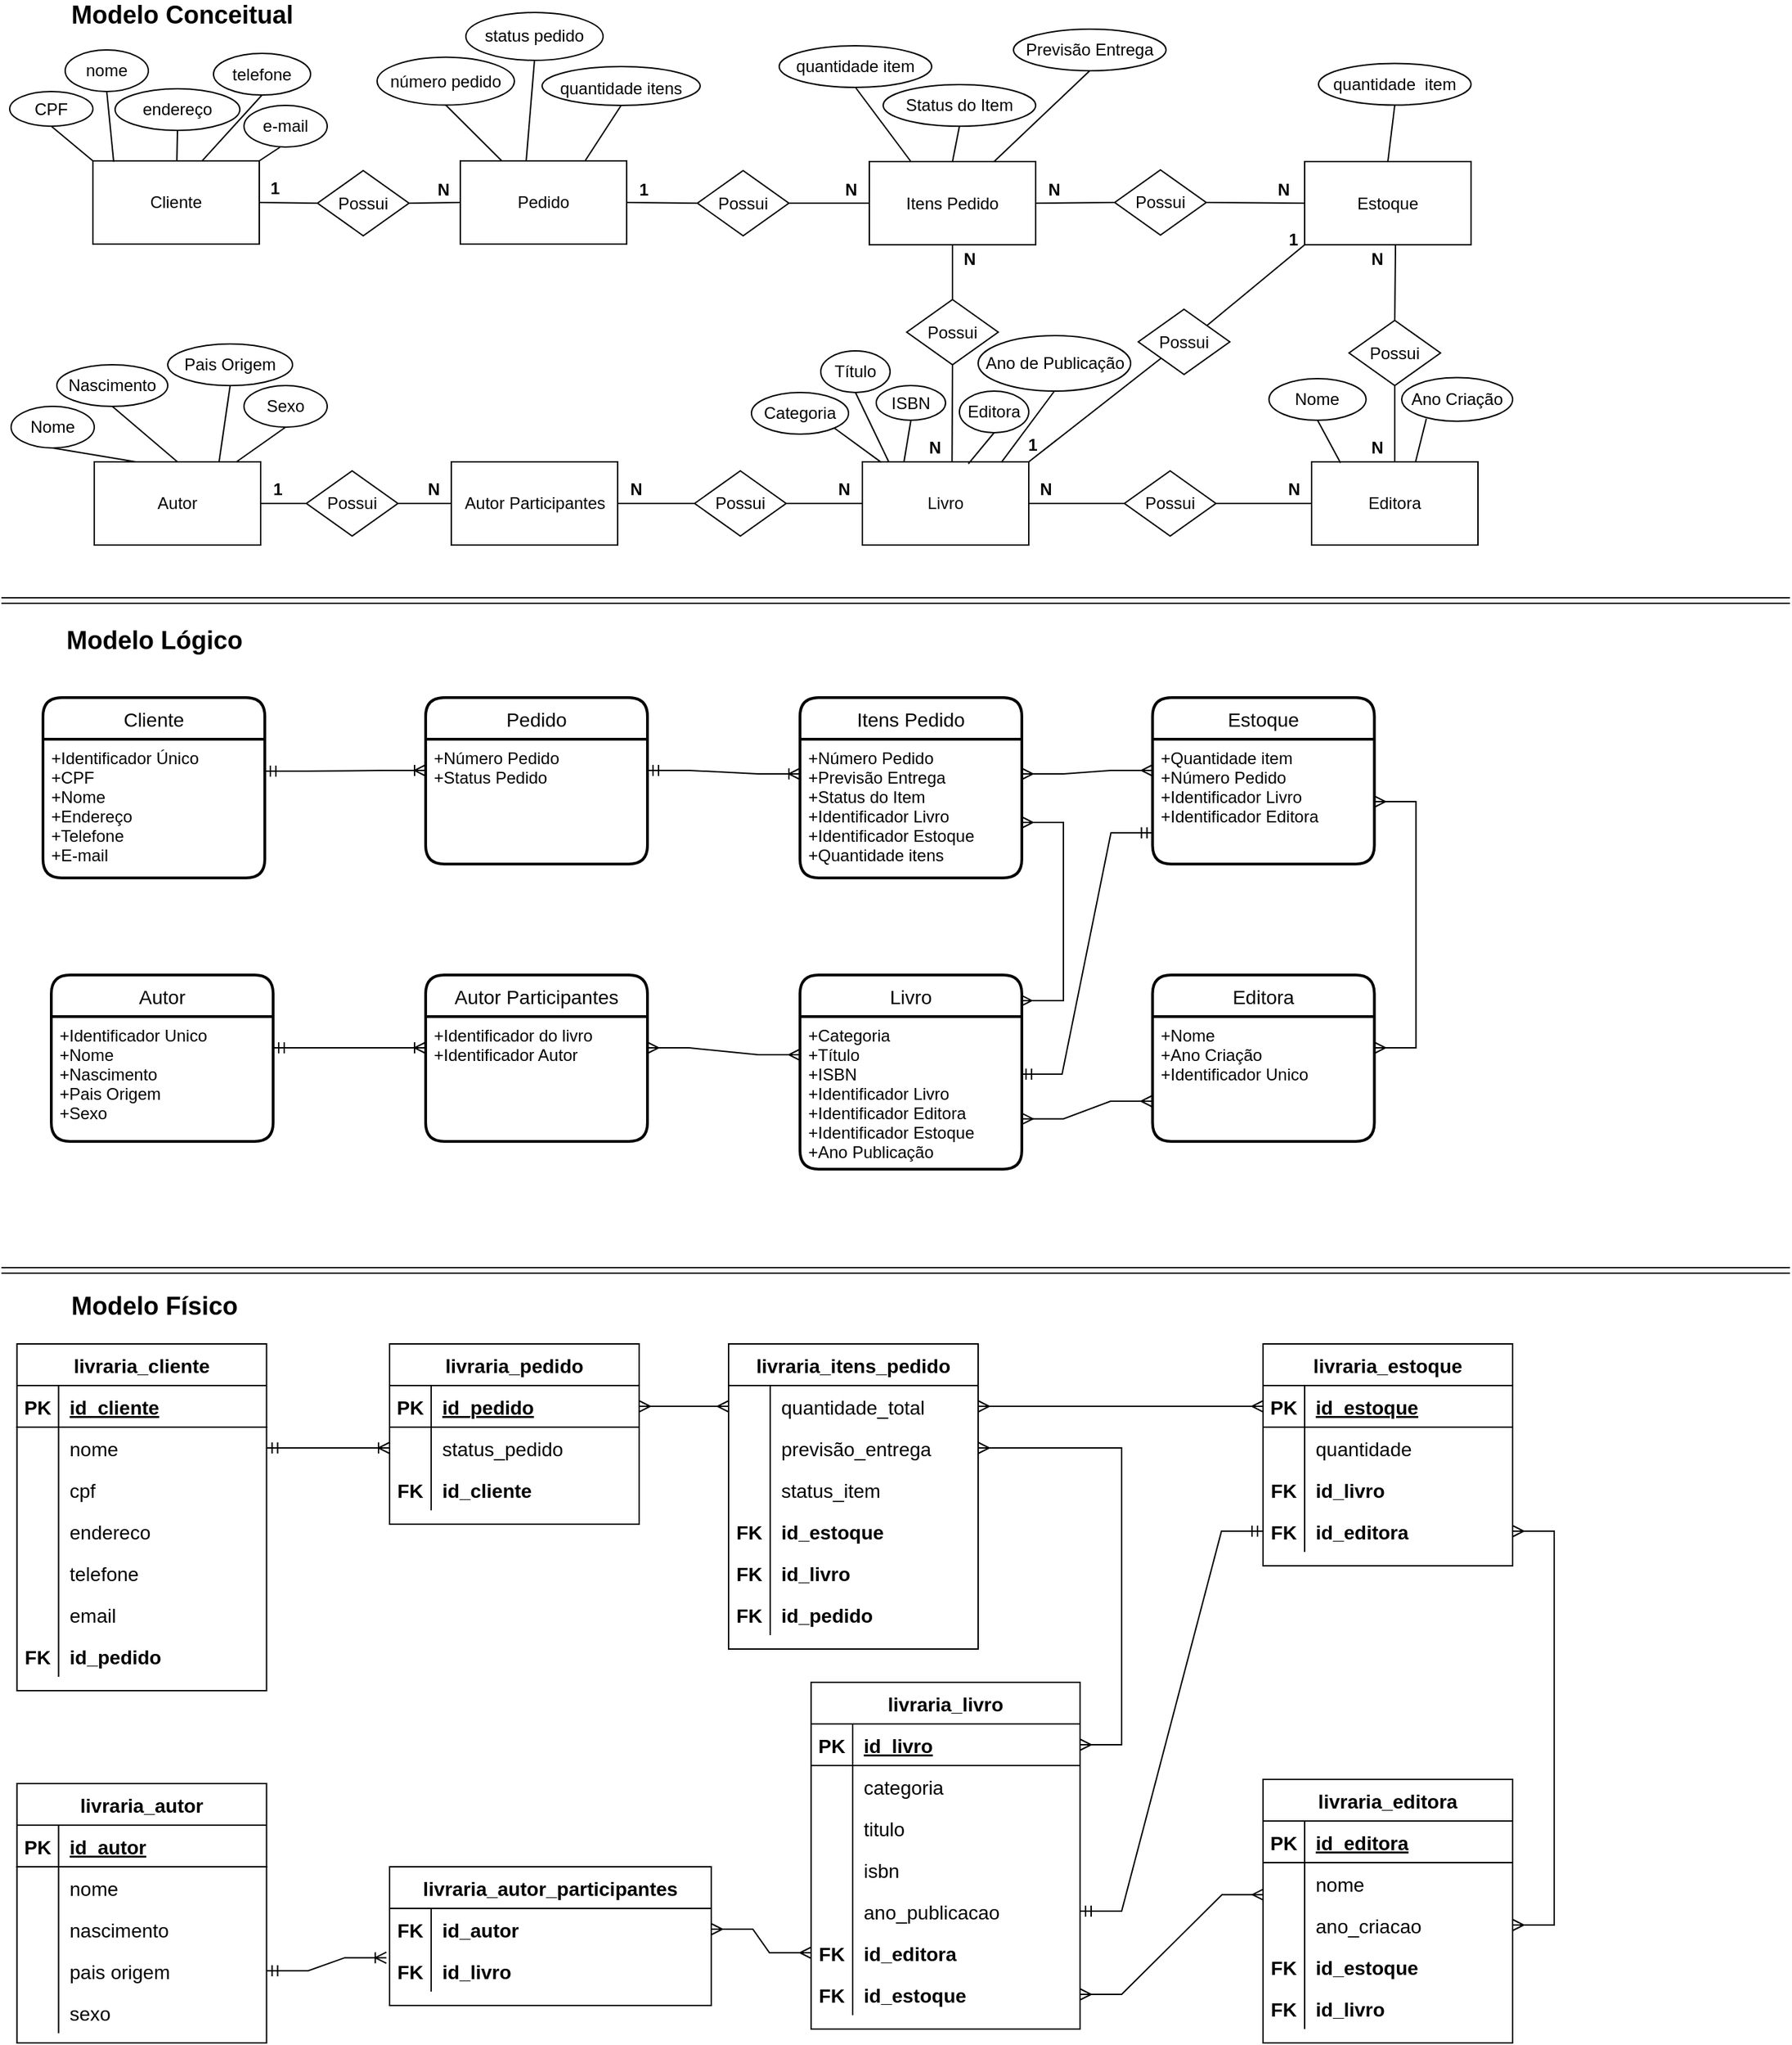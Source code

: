 <mxfile version="17.1.2" type="device"><diagram id="HJULLX_G6yN0ZDBsr-Ne" name="Page-1"><mxGraphModel dx="1208" dy="875" grid="1" gridSize="10" guides="1" tooltips="1" connect="1" arrows="1" fold="1" page="1" pageScale="1" pageWidth="827" pageHeight="1169" math="0" shadow="0"><root><mxCell id="0"/><mxCell id="1" parent="0"/><mxCell id="yr2zriPA1QH98-lmcE33-1" value="Cliente" style="rounded=0;whiteSpace=wrap;html=1;" parent="1" vertex="1"><mxGeometry x="66" y="123" width="120" height="60" as="geometry"/></mxCell><mxCell id="yr2zriPA1QH98-lmcE33-2" value="Ano de Publicação" style="ellipse;whiteSpace=wrap;html=1;" parent="1" vertex="1"><mxGeometry x="704.5" y="249" width="110" height="40" as="geometry"/></mxCell><mxCell id="yr2zriPA1QH98-lmcE33-4" value="Editora" style="ellipse;whiteSpace=wrap;html=1;" parent="1" vertex="1"><mxGeometry x="691" y="289" width="50" height="30" as="geometry"/></mxCell><mxCell id="yr2zriPA1QH98-lmcE33-5" value="ISBN" style="ellipse;whiteSpace=wrap;html=1;direction=south;" parent="1" vertex="1"><mxGeometry x="631" y="285" width="50" height="25" as="geometry"/></mxCell><mxCell id="yr2zriPA1QH98-lmcE33-6" value="Categoria" style="ellipse;whiteSpace=wrap;html=1;" parent="1" vertex="1"><mxGeometry x="541" y="290" width="70" height="30" as="geometry"/></mxCell><mxCell id="yr2zriPA1QH98-lmcE33-7" value="endereço" style="ellipse;whiteSpace=wrap;html=1;" parent="1" vertex="1"><mxGeometry x="82" y="71" width="90" height="30" as="geometry"/></mxCell><mxCell id="yr2zriPA1QH98-lmcE33-8" value="Título" style="ellipse;whiteSpace=wrap;html=1;" parent="1" vertex="1"><mxGeometry x="591" y="260" width="50" height="30" as="geometry"/></mxCell><mxCell id="yr2zriPA1QH98-lmcE33-9" value="e-mail" style="ellipse;whiteSpace=wrap;html=1;" parent="1" vertex="1"><mxGeometry x="175" y="83" width="60" height="30" as="geometry"/></mxCell><mxCell id="yr2zriPA1QH98-lmcE33-10" value="telefone" style="ellipse;whiteSpace=wrap;html=1;" parent="1" vertex="1"><mxGeometry x="153" y="45.5" width="70" height="30" as="geometry"/></mxCell><mxCell id="yr2zriPA1QH98-lmcE33-11" value="nome" style="ellipse;whiteSpace=wrap;html=1;" parent="1" vertex="1"><mxGeometry x="46" y="43" width="60" height="30" as="geometry"/></mxCell><mxCell id="yr2zriPA1QH98-lmcE33-12" value="CPF" style="ellipse;whiteSpace=wrap;html=1;" parent="1" vertex="1"><mxGeometry x="6" y="73" width="60" height="25" as="geometry"/></mxCell><mxCell id="yr2zriPA1QH98-lmcE33-15" value="" style="endArrow=none;html=1;rounded=0;entryX=0.5;entryY=1;entryDx=0;entryDy=0;exitX=0;exitY=0;exitDx=0;exitDy=0;" parent="1" source="yr2zriPA1QH98-lmcE33-1" target="yr2zriPA1QH98-lmcE33-12" edge="1"><mxGeometry width="50" height="50" relative="1" as="geometry"><mxPoint x="46" y="283" as="sourcePoint"/><mxPoint x="96" y="233" as="targetPoint"/></mxGeometry></mxCell><mxCell id="yr2zriPA1QH98-lmcE33-16" value="" style="endArrow=none;html=1;rounded=0;entryX=0.5;entryY=1;entryDx=0;entryDy=0;exitX=0.125;exitY=0.011;exitDx=0;exitDy=0;exitPerimeter=0;" parent="1" source="yr2zriPA1QH98-lmcE33-1" target="yr2zriPA1QH98-lmcE33-11" edge="1"><mxGeometry width="50" height="50" relative="1" as="geometry"><mxPoint x="76" y="133" as="sourcePoint"/><mxPoint x="46" y="108" as="targetPoint"/></mxGeometry></mxCell><mxCell id="yr2zriPA1QH98-lmcE33-17" value="" style="endArrow=none;html=1;rounded=0;entryX=0.5;entryY=1;entryDx=0;entryDy=0;" parent="1" source="yr2zriPA1QH98-lmcE33-1" target="yr2zriPA1QH98-lmcE33-7" edge="1"><mxGeometry width="50" height="50" relative="1" as="geometry"><mxPoint x="94.84" y="134.8" as="sourcePoint"/><mxPoint x="86" y="83" as="targetPoint"/></mxGeometry></mxCell><mxCell id="yr2zriPA1QH98-lmcE33-18" value="" style="endArrow=none;html=1;rounded=0;entryX=0.5;entryY=1;entryDx=0;entryDy=0;exitX=0.656;exitY=0.001;exitDx=0;exitDy=0;exitPerimeter=0;" parent="1" source="yr2zriPA1QH98-lmcE33-1" target="yr2zriPA1QH98-lmcE33-10" edge="1"><mxGeometry width="50" height="50" relative="1" as="geometry"><mxPoint x="140" y="120" as="sourcePoint"/><mxPoint x="151" y="103" as="targetPoint"/></mxGeometry></mxCell><mxCell id="yr2zriPA1QH98-lmcE33-19" value="" style="endArrow=none;html=1;rounded=0;entryX=0.433;entryY=1.004;entryDx=0;entryDy=0;exitX=1;exitY=0;exitDx=0;exitDy=0;entryPerimeter=0;" parent="1" source="yr2zriPA1QH98-lmcE33-1" target="yr2zriPA1QH98-lmcE33-9" edge="1"><mxGeometry width="50" height="50" relative="1" as="geometry"><mxPoint x="157.24" y="134.02" as="sourcePoint"/><mxPoint x="215" y="80.5" as="targetPoint"/></mxGeometry></mxCell><mxCell id="yr2zriPA1QH98-lmcE33-20" value="Livro" style="rounded=0;whiteSpace=wrap;html=1;" parent="1" vertex="1"><mxGeometry x="621" y="340" width="120" height="60" as="geometry"/></mxCell><mxCell id="yr2zriPA1QH98-lmcE33-21" value="Autor" style="rounded=0;whiteSpace=wrap;html=1;" parent="1" vertex="1"><mxGeometry x="67" y="340" width="120" height="60" as="geometry"/></mxCell><mxCell id="yr2zriPA1QH98-lmcE33-23" value="número pedido" style="ellipse;whiteSpace=wrap;html=1;" parent="1" vertex="1"><mxGeometry x="271" y="48.25" width="99" height="34.5" as="geometry"/></mxCell><mxCell id="yr2zriPA1QH98-lmcE33-24" value="Pais Origem" style="ellipse;whiteSpace=wrap;html=1;" parent="1" vertex="1"><mxGeometry x="120" y="255" width="90" height="30" as="geometry"/></mxCell><mxCell id="yr2zriPA1QH98-lmcE33-25" value="Nascimento" style="ellipse;whiteSpace=wrap;html=1;" parent="1" vertex="1"><mxGeometry x="40" y="270" width="80" height="30" as="geometry"/></mxCell><mxCell id="yr2zriPA1QH98-lmcE33-26" value="Nome" style="ellipse;whiteSpace=wrap;html=1;" parent="1" vertex="1"><mxGeometry x="7" y="300" width="60" height="30" as="geometry"/></mxCell><mxCell id="yr2zriPA1QH98-lmcE33-27" value="Editora" style="rounded=0;whiteSpace=wrap;html=1;" parent="1" vertex="1"><mxGeometry x="945" y="340" width="120" height="60" as="geometry"/></mxCell><mxCell id="yr2zriPA1QH98-lmcE33-28" value="Pedido" style="rounded=0;whiteSpace=wrap;html=1;" parent="1" vertex="1"><mxGeometry x="331" y="123" width="120" height="60" as="geometry"/></mxCell><mxCell id="yr2zriPA1QH98-lmcE33-29" value="Estoque" style="rounded=0;whiteSpace=wrap;html=1;" parent="1" vertex="1"><mxGeometry x="940" y="123.5" width="120" height="60" as="geometry"/></mxCell><mxCell id="yr2zriPA1QH98-lmcE33-30" value="Autor Participantes" style="rounded=0;whiteSpace=wrap;html=1;" parent="1" vertex="1"><mxGeometry x="324.5" y="340" width="120" height="60" as="geometry"/></mxCell><mxCell id="yr2zriPA1QH98-lmcE33-33" value="1" style="text;html=1;strokeColor=none;fillColor=none;align=center;verticalAlign=middle;whiteSpace=wrap;rounded=0;fontStyle=1" parent="1" vertex="1"><mxGeometry x="185" y="133" width="25" height="20" as="geometry"/></mxCell><mxCell id="yr2zriPA1QH98-lmcE33-34" value="N" style="text;html=1;strokeColor=none;fillColor=none;align=center;verticalAlign=middle;whiteSpace=wrap;rounded=0;fontStyle=1" parent="1" vertex="1"><mxGeometry x="306" y="134" width="26" height="20" as="geometry"/></mxCell><mxCell id="yr2zriPA1QH98-lmcE33-36" value="Itens Pedido" style="rounded=0;whiteSpace=wrap;html=1;" parent="1" vertex="1"><mxGeometry x="626" y="123.5" width="120" height="60" as="geometry"/></mxCell><mxCell id="yr2zriPA1QH98-lmcE33-38" value="&lt;font style=&quot;font-size: 18px&quot;&gt;&lt;b&gt;Modelo Conceitual&lt;/b&gt;&lt;/font&gt;" style="text;html=1;align=center;verticalAlign=middle;resizable=0;points=[];autosize=1;strokeColor=none;fillColor=none;" parent="1" vertex="1"><mxGeometry x="40" y="8" width="180" height="20" as="geometry"/></mxCell><mxCell id="yr2zriPA1QH98-lmcE33-39" value="Possui" style="rhombus;whiteSpace=wrap;html=1;" parent="1" vertex="1"><mxGeometry x="228" y="130" width="66" height="47" as="geometry"/></mxCell><mxCell id="yr2zriPA1QH98-lmcE33-43" value="" style="endArrow=none;html=1;rounded=0;exitX=0;exitY=0.5;exitDx=0;exitDy=0;entryX=1;entryY=0.5;entryDx=0;entryDy=0;" parent="1" source="yr2zriPA1QH98-lmcE33-39" target="yr2zriPA1QH98-lmcE33-1" edge="1"><mxGeometry width="50" height="50" relative="1" as="geometry"><mxPoint x="710" y="330" as="sourcePoint"/><mxPoint x="760" y="280" as="targetPoint"/></mxGeometry></mxCell><mxCell id="yr2zriPA1QH98-lmcE33-44" value="" style="endArrow=none;html=1;rounded=0;exitX=0;exitY=0.5;exitDx=0;exitDy=0;entryX=1;entryY=0.5;entryDx=0;entryDy=0;" parent="1" source="yr2zriPA1QH98-lmcE33-28" target="yr2zriPA1QH98-lmcE33-39" edge="1"><mxGeometry width="50" height="50" relative="1" as="geometry"><mxPoint x="238" y="163.5" as="sourcePoint"/><mxPoint x="290" y="153" as="targetPoint"/></mxGeometry></mxCell><mxCell id="yr2zriPA1QH98-lmcE33-46" value="Possui" style="rhombus;whiteSpace=wrap;html=1;" parent="1" vertex="1"><mxGeometry x="502" y="130" width="66" height="47" as="geometry"/></mxCell><mxCell id="yr2zriPA1QH98-lmcE33-48" value="" style="endArrow=none;html=1;rounded=0;exitX=0;exitY=0.5;exitDx=0;exitDy=0;entryX=1;entryY=0.5;entryDx=0;entryDy=0;" parent="1" source="yr2zriPA1QH98-lmcE33-46" target="yr2zriPA1QH98-lmcE33-28" edge="1"><mxGeometry width="50" height="50" relative="1" as="geometry"><mxPoint x="238" y="163.5" as="sourcePoint"/><mxPoint x="490" y="110" as="targetPoint"/></mxGeometry></mxCell><mxCell id="yr2zriPA1QH98-lmcE33-50" value="" style="endArrow=none;html=1;rounded=0;exitX=0;exitY=0.5;exitDx=0;exitDy=0;entryX=1;entryY=0.5;entryDx=0;entryDy=0;" parent="1" source="yr2zriPA1QH98-lmcE33-36" target="yr2zriPA1QH98-lmcE33-46" edge="1"><mxGeometry width="50" height="50" relative="1" as="geometry"><mxPoint x="512" y="163.5" as="sourcePoint"/><mxPoint x="461" y="163.0" as="targetPoint"/></mxGeometry></mxCell><mxCell id="yr2zriPA1QH98-lmcE33-51" value="N" style="text;html=1;strokeColor=none;fillColor=none;align=center;verticalAlign=middle;whiteSpace=wrap;rounded=0;fontStyle=1" parent="1" vertex="1"><mxGeometry x="600" y="134" width="26" height="20" as="geometry"/></mxCell><mxCell id="yr2zriPA1QH98-lmcE33-52" value="1" style="text;html=1;strokeColor=none;fillColor=none;align=center;verticalAlign=middle;whiteSpace=wrap;rounded=0;fontStyle=1" parent="1" vertex="1"><mxGeometry x="451" y="134" width="25" height="20" as="geometry"/></mxCell><mxCell id="yr2zriPA1QH98-lmcE33-54" value="status pedido" style="ellipse;whiteSpace=wrap;html=1;" parent="1" vertex="1"><mxGeometry x="335" y="16" width="99" height="34.5" as="geometry"/></mxCell><mxCell id="yr2zriPA1QH98-lmcE33-55" value="&lt;font style=&quot;font-size: 12px&quot;&gt;quantidade itens&lt;/font&gt;" style="ellipse;whiteSpace=wrap;html=1;fontSize=18;" parent="1" vertex="1"><mxGeometry x="390" y="55" width="114" height="28" as="geometry"/></mxCell><mxCell id="yr2zriPA1QH98-lmcE33-56" value="quantidade item" style="ellipse;whiteSpace=wrap;html=1;" parent="1" vertex="1"><mxGeometry x="561" y="40" width="110" height="30" as="geometry"/></mxCell><mxCell id="yr2zriPA1QH98-lmcE33-57" value="quantidade&amp;nbsp; item" style="ellipse;whiteSpace=wrap;html=1;" parent="1" vertex="1"><mxGeometry x="950" y="52.75" width="110" height="30" as="geometry"/></mxCell><mxCell id="yr2zriPA1QH98-lmcE33-60" value="Possui" style="rhombus;whiteSpace=wrap;html=1;" parent="1" vertex="1"><mxGeometry x="803" y="129.5" width="66" height="47" as="geometry"/></mxCell><mxCell id="yr2zriPA1QH98-lmcE33-61" value="N" style="text;html=1;strokeColor=none;fillColor=none;align=center;verticalAlign=middle;whiteSpace=wrap;rounded=0;fontStyle=1" parent="1" vertex="1"><mxGeometry x="912" y="133.5" width="26" height="20" as="geometry"/></mxCell><mxCell id="yr2zriPA1QH98-lmcE33-62" value="N" style="text;html=1;strokeColor=none;fillColor=none;align=center;verticalAlign=middle;whiteSpace=wrap;rounded=0;fontStyle=1" parent="1" vertex="1"><mxGeometry x="747" y="133.5" width="25" height="20" as="geometry"/></mxCell><mxCell id="yr2zriPA1QH98-lmcE33-63" value="" style="endArrow=none;html=1;rounded=0;fontSize=12;entryX=1;entryY=0.5;entryDx=0;entryDy=0;exitX=0;exitY=0.5;exitDx=0;exitDy=0;" parent="1" source="yr2zriPA1QH98-lmcE33-60" target="yr2zriPA1QH98-lmcE33-36" edge="1"><mxGeometry width="50" height="50" relative="1" as="geometry"><mxPoint x="840" y="370" as="sourcePoint"/><mxPoint x="890" y="320" as="targetPoint"/></mxGeometry></mxCell><mxCell id="yr2zriPA1QH98-lmcE33-64" value="" style="endArrow=none;html=1;rounded=0;fontSize=12;entryX=1;entryY=0.5;entryDx=0;entryDy=0;exitX=0;exitY=0.5;exitDx=0;exitDy=0;" parent="1" source="yr2zriPA1QH98-lmcE33-29" target="yr2zriPA1QH98-lmcE33-60" edge="1"><mxGeometry width="50" height="50" relative="1" as="geometry"><mxPoint x="813" y="163.0" as="sourcePoint"/><mxPoint x="756" y="163.5" as="targetPoint"/></mxGeometry></mxCell><mxCell id="yr2zriPA1QH98-lmcE33-65" value="" style="endArrow=none;html=1;rounded=0;fontSize=12;exitX=0.5;exitY=0;exitDx=0;exitDy=0;entryX=0.546;entryY=1.006;entryDx=0;entryDy=0;entryPerimeter=0;" parent="1" source="yr2zriPA1QH98-lmcE33-66" target="yr2zriPA1QH98-lmcE33-29" edge="1"><mxGeometry width="50" height="50" relative="1" as="geometry"><mxPoint x="840" y="370" as="sourcePoint"/><mxPoint x="1010" y="180" as="targetPoint"/></mxGeometry></mxCell><mxCell id="yr2zriPA1QH98-lmcE33-66" value="Possui" style="rhombus;whiteSpace=wrap;html=1;" parent="1" vertex="1"><mxGeometry x="972" y="238" width="66" height="47" as="geometry"/></mxCell><mxCell id="yr2zriPA1QH98-lmcE33-67" value="" style="endArrow=none;html=1;rounded=0;fontSize=12;" parent="1" source="yr2zriPA1QH98-lmcE33-27" target="yr2zriPA1QH98-lmcE33-66" edge="1"><mxGeometry width="50" height="50" relative="1" as="geometry"><mxPoint x="1015" y="248" as="sourcePoint"/><mxPoint x="1015.52" y="193.86" as="targetPoint"/></mxGeometry></mxCell><mxCell id="yr2zriPA1QH98-lmcE33-68" value="Possui" style="rhombus;whiteSpace=wrap;html=1;" parent="1" vertex="1"><mxGeometry x="653" y="223" width="66" height="47" as="geometry"/></mxCell><mxCell id="yr2zriPA1QH98-lmcE33-69" value="" style="endArrow=none;html=1;rounded=0;fontSize=12;exitX=0.5;exitY=0;exitDx=0;exitDy=0;entryX=0.5;entryY=1;entryDx=0;entryDy=0;" parent="1" source="yr2zriPA1QH98-lmcE33-68" target="yr2zriPA1QH98-lmcE33-36" edge="1"><mxGeometry width="50" height="50" relative="1" as="geometry"><mxPoint x="1015" y="248" as="sourcePoint"/><mxPoint x="690" y="190" as="targetPoint"/></mxGeometry></mxCell><mxCell id="yr2zriPA1QH98-lmcE33-70" value="" style="endArrow=none;html=1;rounded=0;fontSize=12;exitX=0.539;exitY=-0.002;exitDx=0;exitDy=0;entryX=0.5;entryY=1;entryDx=0;entryDy=0;exitPerimeter=0;" parent="1" source="yr2zriPA1QH98-lmcE33-20" target="yr2zriPA1QH98-lmcE33-68" edge="1"><mxGeometry width="50" height="50" relative="1" as="geometry"><mxPoint x="696.0" y="233" as="sourcePoint"/><mxPoint x="696" y="193.5" as="targetPoint"/></mxGeometry></mxCell><mxCell id="yr2zriPA1QH98-lmcE33-71" value="Possui" style="rhombus;whiteSpace=wrap;html=1;" parent="1" vertex="1"><mxGeometry x="810" y="346.5" width="66" height="47" as="geometry"/></mxCell><mxCell id="yr2zriPA1QH98-lmcE33-72" value="" style="endArrow=none;html=1;rounded=0;fontSize=12;entryX=1;entryY=0.5;entryDx=0;entryDy=0;exitX=0;exitY=0.5;exitDx=0;exitDy=0;" parent="1" source="yr2zriPA1QH98-lmcE33-27" target="yr2zriPA1QH98-lmcE33-71" edge="1"><mxGeometry width="50" height="50" relative="1" as="geometry"><mxPoint x="1015" y="350.0" as="sourcePoint"/><mxPoint x="1015" y="295" as="targetPoint"/></mxGeometry></mxCell><mxCell id="yr2zriPA1QH98-lmcE33-73" value="" style="endArrow=none;html=1;rounded=0;fontSize=12;entryX=1;entryY=0.5;entryDx=0;entryDy=0;exitX=0;exitY=0.5;exitDx=0;exitDy=0;" parent="1" source="yr2zriPA1QH98-lmcE33-71" target="yr2zriPA1QH98-lmcE33-20" edge="1"><mxGeometry width="50" height="50" relative="1" as="geometry"><mxPoint x="955" y="380.0" as="sourcePoint"/><mxPoint x="886.0" y="380.0" as="targetPoint"/></mxGeometry></mxCell><mxCell id="yr2zriPA1QH98-lmcE33-75" value="Possui" style="rhombus;whiteSpace=wrap;html=1;" parent="1" vertex="1"><mxGeometry x="500" y="346.5" width="66" height="47" as="geometry"/></mxCell><mxCell id="yr2zriPA1QH98-lmcE33-76" value="Possui" style="rhombus;whiteSpace=wrap;html=1;" parent="1" vertex="1"><mxGeometry x="220" y="346.5" width="66" height="47" as="geometry"/></mxCell><mxCell id="yr2zriPA1QH98-lmcE33-79" value="" style="endArrow=none;html=1;rounded=0;fontSize=12;exitX=0;exitY=0.5;exitDx=0;exitDy=0;entryX=1;entryY=0.5;entryDx=0;entryDy=0;" parent="1" source="yr2zriPA1QH98-lmcE33-76" target="yr2zriPA1QH98-lmcE33-21" edge="1"><mxGeometry width="50" height="50" relative="1" as="geometry"><mxPoint x="696" y="233" as="sourcePoint"/><mxPoint x="696" y="193.5" as="targetPoint"/></mxGeometry></mxCell><mxCell id="yr2zriPA1QH98-lmcE33-80" value="" style="endArrow=none;html=1;rounded=0;fontSize=12;exitX=0;exitY=0.5;exitDx=0;exitDy=0;entryX=1;entryY=0.5;entryDx=0;entryDy=0;" parent="1" source="yr2zriPA1QH98-lmcE33-30" target="yr2zriPA1QH98-lmcE33-76" edge="1"><mxGeometry width="50" height="50" relative="1" as="geometry"><mxPoint x="706" y="243" as="sourcePoint"/><mxPoint x="706" y="203.5" as="targetPoint"/></mxGeometry></mxCell><mxCell id="yr2zriPA1QH98-lmcE33-81" value="" style="endArrow=none;html=1;rounded=0;fontSize=12;exitX=0;exitY=0.5;exitDx=0;exitDy=0;entryX=1;entryY=0.5;entryDx=0;entryDy=0;" parent="1" source="yr2zriPA1QH98-lmcE33-75" target="yr2zriPA1QH98-lmcE33-30" edge="1"><mxGeometry width="50" height="50" relative="1" as="geometry"><mxPoint x="716" y="253" as="sourcePoint"/><mxPoint x="716" y="213.5" as="targetPoint"/></mxGeometry></mxCell><mxCell id="yr2zriPA1QH98-lmcE33-82" value="" style="endArrow=none;html=1;rounded=0;fontSize=12;exitX=0;exitY=0.5;exitDx=0;exitDy=0;entryX=1;entryY=0.5;entryDx=0;entryDy=0;" parent="1" source="yr2zriPA1QH98-lmcE33-20" target="yr2zriPA1QH98-lmcE33-75" edge="1"><mxGeometry width="50" height="50" relative="1" as="geometry"><mxPoint x="726" y="263" as="sourcePoint"/><mxPoint x="726" y="223.5" as="targetPoint"/></mxGeometry></mxCell><mxCell id="yr2zriPA1QH98-lmcE33-83" value="1" style="text;html=1;strokeColor=none;fillColor=none;align=center;verticalAlign=middle;whiteSpace=wrap;rounded=0;fontStyle=1" parent="1" vertex="1"><mxGeometry x="187" y="349.5" width="25" height="20" as="geometry"/></mxCell><mxCell id="yr2zriPA1QH98-lmcE33-84" value="N" style="text;html=1;strokeColor=none;fillColor=none;align=center;verticalAlign=middle;whiteSpace=wrap;rounded=0;fontStyle=1" parent="1" vertex="1"><mxGeometry x="298.5" y="349.5" width="26" height="20" as="geometry"/></mxCell><mxCell id="yr2zriPA1QH98-lmcE33-85" value="N" style="text;html=1;strokeColor=none;fillColor=none;align=center;verticalAlign=middle;whiteSpace=wrap;rounded=0;fontStyle=1" parent="1" vertex="1"><mxGeometry x="444.5" y="349.5" width="26" height="20" as="geometry"/></mxCell><mxCell id="yr2zriPA1QH98-lmcE33-86" value="N" style="text;html=1;strokeColor=none;fillColor=none;align=center;verticalAlign=middle;whiteSpace=wrap;rounded=0;fontStyle=1" parent="1" vertex="1"><mxGeometry x="595" y="349.5" width="26" height="20" as="geometry"/></mxCell><mxCell id="yr2zriPA1QH98-lmcE33-89" value="N" style="text;html=1;strokeColor=none;fillColor=none;align=center;verticalAlign=middle;whiteSpace=wrap;rounded=0;fontStyle=1" parent="1" vertex="1"><mxGeometry x="741" y="350" width="25" height="20" as="geometry"/></mxCell><mxCell id="yr2zriPA1QH98-lmcE33-90" value="N" style="text;html=1;strokeColor=none;fillColor=none;align=center;verticalAlign=middle;whiteSpace=wrap;rounded=0;fontStyle=1" parent="1" vertex="1"><mxGeometry x="920" y="350" width="25" height="20" as="geometry"/></mxCell><mxCell id="yr2zriPA1QH98-lmcE33-91" value="N" style="text;html=1;strokeColor=none;fillColor=none;align=center;verticalAlign=middle;whiteSpace=wrap;rounded=0;fontStyle=1" parent="1" vertex="1"><mxGeometry x="686" y="183.5" width="25" height="20" as="geometry"/></mxCell><mxCell id="yr2zriPA1QH98-lmcE33-92" value="N" style="text;html=1;strokeColor=none;fillColor=none;align=center;verticalAlign=middle;whiteSpace=wrap;rounded=0;fontStyle=1" parent="1" vertex="1"><mxGeometry x="661" y="320" width="25" height="20" as="geometry"/></mxCell><mxCell id="yr2zriPA1QH98-lmcE33-93" value="N" style="text;html=1;strokeColor=none;fillColor=none;align=center;verticalAlign=middle;whiteSpace=wrap;rounded=0;fontStyle=1" parent="1" vertex="1"><mxGeometry x="980" y="183.5" width="25" height="20" as="geometry"/></mxCell><mxCell id="yr2zriPA1QH98-lmcE33-94" value="N" style="text;html=1;strokeColor=none;fillColor=none;align=center;verticalAlign=middle;whiteSpace=wrap;rounded=0;fontStyle=1" parent="1" vertex="1"><mxGeometry x="980" y="320" width="25" height="20" as="geometry"/></mxCell><mxCell id="yr2zriPA1QH98-lmcE33-95" value="&lt;font style=&quot;font-size: 18px&quot;&gt;&lt;b&gt;Modelo Lógico&lt;/b&gt;&lt;/font&gt;" style="text;html=1;align=center;verticalAlign=middle;resizable=0;points=[];autosize=1;strokeColor=none;fillColor=none;" parent="1" vertex="1"><mxGeometry x="40" y="459" width="140" height="20" as="geometry"/></mxCell><mxCell id="yr2zriPA1QH98-lmcE33-96" value="Cliente" style="swimlane;childLayout=stackLayout;horizontal=1;startSize=30;horizontalStack=0;rounded=1;fontSize=14;fontStyle=0;strokeWidth=2;resizeParent=0;resizeLast=1;shadow=0;dashed=0;align=center;" parent="1" vertex="1"><mxGeometry x="30" y="510" width="160" height="130" as="geometry"/></mxCell><mxCell id="yr2zriPA1QH98-lmcE33-97" value="+Identificador Único&#10;+CPF&#10;+Nome&#10;+Endereço&#10;+Telefone&#10;+E-mail" style="align=left;strokeColor=none;fillColor=none;spacingLeft=4;fontSize=12;verticalAlign=top;resizable=0;rotatable=0;part=1;" parent="yr2zriPA1QH98-lmcE33-96" vertex="1"><mxGeometry y="30" width="160" height="100" as="geometry"/></mxCell><mxCell id="yr2zriPA1QH98-lmcE33-98" value="Pedido" style="swimlane;childLayout=stackLayout;horizontal=1;startSize=30;horizontalStack=0;rounded=1;fontSize=14;fontStyle=0;strokeWidth=2;resizeParent=0;resizeLast=1;shadow=0;dashed=0;align=center;" parent="1" vertex="1"><mxGeometry x="306" y="510" width="160" height="120" as="geometry"/></mxCell><mxCell id="yr2zriPA1QH98-lmcE33-99" value="+Número Pedido&#10;+Status Pedido" style="align=left;strokeColor=none;fillColor=none;spacingLeft=4;fontSize=12;verticalAlign=top;resizable=0;rotatable=0;part=1;" parent="yr2zriPA1QH98-lmcE33-98" vertex="1"><mxGeometry y="30" width="160" height="90" as="geometry"/></mxCell><mxCell id="yr2zriPA1QH98-lmcE33-100" value="" style="edgeStyle=entityRelationEdgeStyle;fontSize=12;html=1;endArrow=ERoneToMany;startArrow=ERmandOne;rounded=0;entryX=0;entryY=0.25;entryDx=0;entryDy=0;" parent="1" target="yr2zriPA1QH98-lmcE33-99" edge="1"><mxGeometry width="100" height="100" relative="1" as="geometry"><mxPoint x="190" y="563" as="sourcePoint"/><mxPoint x="336" y="550" as="targetPoint"/></mxGeometry></mxCell><mxCell id="yr2zriPA1QH98-lmcE33-101" value="Estoque" style="swimlane;childLayout=stackLayout;horizontal=1;startSize=30;horizontalStack=0;rounded=1;fontSize=14;fontStyle=0;strokeWidth=2;resizeParent=0;resizeLast=1;shadow=0;dashed=0;align=center;" parent="1" vertex="1"><mxGeometry x="830.28" y="510" width="160" height="120" as="geometry"/></mxCell><mxCell id="yr2zriPA1QH98-lmcE33-102" value="+Quantidade item&#10;+Número Pedido&#10;+Identificador Livro&#10;+Identificador Editora" style="align=left;strokeColor=none;fillColor=none;spacingLeft=4;fontSize=12;verticalAlign=top;resizable=0;rotatable=0;part=1;" parent="yr2zriPA1QH98-lmcE33-101" vertex="1"><mxGeometry y="30" width="160" height="90" as="geometry"/></mxCell><mxCell id="yr2zriPA1QH98-lmcE33-103" value="Itens Pedido" style="swimlane;childLayout=stackLayout;horizontal=1;startSize=30;horizontalStack=0;rounded=1;fontSize=14;fontStyle=0;strokeWidth=2;resizeParent=0;resizeLast=1;shadow=0;dashed=0;align=center;" parent="1" vertex="1"><mxGeometry x="576" y="510" width="160" height="130" as="geometry"/></mxCell><mxCell id="yr2zriPA1QH98-lmcE33-104" value="+Número Pedido&#10;+Previsão Entrega&#10;+Status do Item&#10;+Identificador Livro&#10;+Identificador Estoque&#10;+Quantidade itens" style="align=left;strokeColor=none;fillColor=none;spacingLeft=4;fontSize=12;verticalAlign=top;resizable=0;rotatable=0;part=1;" parent="yr2zriPA1QH98-lmcE33-103" vertex="1"><mxGeometry y="30" width="160" height="100" as="geometry"/></mxCell><mxCell id="yr2zriPA1QH98-lmcE33-106" value="" style="edgeStyle=entityRelationEdgeStyle;fontSize=12;html=1;endArrow=ERmany;startArrow=ERmany;rounded=0;entryX=0;entryY=0.25;entryDx=0;entryDy=0;exitX=1;exitY=0.25;exitDx=0;exitDy=0;" parent="1" source="yr2zriPA1QH98-lmcE33-104" target="yr2zriPA1QH98-lmcE33-102" edge="1"><mxGeometry width="100" height="100" relative="1" as="geometry"><mxPoint x="476" y="572.5" as="sourcePoint"/><mxPoint x="586" y="572.5" as="targetPoint"/></mxGeometry></mxCell><mxCell id="yr2zriPA1QH98-lmcE33-118" value="Autor" style="swimlane;childLayout=stackLayout;horizontal=1;startSize=30;horizontalStack=0;rounded=1;fontSize=14;fontStyle=0;strokeWidth=2;resizeParent=0;resizeLast=1;shadow=0;dashed=0;align=center;" parent="1" vertex="1"><mxGeometry x="36" y="710" width="160" height="120" as="geometry"/></mxCell><mxCell id="yr2zriPA1QH98-lmcE33-119" value="+Identificador Unico&#10;+Nome&#10;+Nascimento&#10;+Pais Origem&#10;+Sexo" style="align=left;strokeColor=none;fillColor=none;spacingLeft=4;fontSize=12;verticalAlign=top;resizable=0;rotatable=0;part=1;" parent="yr2zriPA1QH98-lmcE33-118" vertex="1"><mxGeometry y="30" width="160" height="90" as="geometry"/></mxCell><mxCell id="yr2zriPA1QH98-lmcE33-120" value="Autor Participantes" style="swimlane;childLayout=stackLayout;horizontal=1;startSize=30;horizontalStack=0;rounded=1;fontSize=14;fontStyle=0;strokeWidth=2;resizeParent=0;resizeLast=1;shadow=0;dashed=0;align=center;" parent="1" vertex="1"><mxGeometry x="306" y="710" width="160" height="120" as="geometry"/></mxCell><mxCell id="yr2zriPA1QH98-lmcE33-121" value="+Identificador do livro&#10;+Identificador Autor" style="align=left;strokeColor=none;fillColor=none;spacingLeft=4;fontSize=12;verticalAlign=top;resizable=0;rotatable=0;part=1;" parent="yr2zriPA1QH98-lmcE33-120" vertex="1"><mxGeometry y="30" width="160" height="90" as="geometry"/></mxCell><mxCell id="yr2zriPA1QH98-lmcE33-122" value="" style="edgeStyle=entityRelationEdgeStyle;fontSize=12;html=1;endArrow=ERoneToMany;startArrow=ERmandOne;rounded=0;exitX=1;exitY=0.25;exitDx=0;exitDy=0;entryX=0;entryY=0.25;entryDx=0;entryDy=0;" parent="1" source="yr2zriPA1QH98-lmcE33-119" target="yr2zriPA1QH98-lmcE33-121" edge="1"><mxGeometry width="100" height="100" relative="1" as="geometry"><mxPoint x="376" y="700" as="sourcePoint"/><mxPoint x="336" y="750" as="targetPoint"/></mxGeometry></mxCell><mxCell id="yr2zriPA1QH98-lmcE33-123" value="Editora" style="swimlane;childLayout=stackLayout;horizontal=1;startSize=30;horizontalStack=0;rounded=1;fontSize=14;fontStyle=0;strokeWidth=2;resizeParent=0;resizeLast=1;shadow=0;dashed=0;align=center;" parent="1" vertex="1"><mxGeometry x="830.28" y="710" width="160" height="120" as="geometry"/></mxCell><mxCell id="yr2zriPA1QH98-lmcE33-124" value="+Nome&#10;+Ano Criação&#10;+Identificador Unico" style="align=left;strokeColor=none;fillColor=none;spacingLeft=4;fontSize=12;verticalAlign=top;resizable=0;rotatable=0;part=1;" parent="yr2zriPA1QH98-lmcE33-123" vertex="1"><mxGeometry y="30" width="160" height="90" as="geometry"/></mxCell><mxCell id="yr2zriPA1QH98-lmcE33-125" value="Livro" style="swimlane;childLayout=stackLayout;horizontal=1;startSize=30;horizontalStack=0;rounded=1;fontSize=14;fontStyle=0;strokeWidth=2;resizeParent=0;resizeLast=1;shadow=0;dashed=0;align=center;" parent="1" vertex="1"><mxGeometry x="576" y="710" width="160" height="140" as="geometry"/></mxCell><mxCell id="yr2zriPA1QH98-lmcE33-126" value="+Categoria&#10;+Título&#10;+ISBN&#10;+Identificador Livro&#10;+Identificador Editora&#10;+Identificador Estoque&#10;+Ano Publicação" style="align=left;strokeColor=none;fillColor=none;spacingLeft=4;fontSize=12;verticalAlign=top;resizable=0;rotatable=0;part=1;" parent="yr2zriPA1QH98-lmcE33-125" vertex="1"><mxGeometry y="30" width="160" height="110" as="geometry"/></mxCell><mxCell id="yr2zriPA1QH98-lmcE33-127" value="" style="edgeStyle=entityRelationEdgeStyle;fontSize=12;html=1;endArrow=ERmany;startArrow=ERmany;rounded=0;entryX=0;entryY=0.25;entryDx=0;entryDy=0;exitX=1;exitY=0.25;exitDx=0;exitDy=0;" parent="1" source="yr2zriPA1QH98-lmcE33-121" target="yr2zriPA1QH98-lmcE33-126" edge="1"><mxGeometry width="100" height="100" relative="1" as="geometry"><mxPoint x="476" y="760" as="sourcePoint"/><mxPoint x="576" y="760" as="targetPoint"/></mxGeometry></mxCell><mxCell id="yr2zriPA1QH98-lmcE33-128" value="" style="edgeStyle=entityRelationEdgeStyle;fontSize=12;html=1;endArrow=ERmany;startArrow=ERmany;rounded=0;exitX=1;exitY=0.67;exitDx=0;exitDy=0;exitPerimeter=0;" parent="1" source="yr2zriPA1QH98-lmcE33-126" edge="1"><mxGeometry width="100" height="100" relative="1" as="geometry"><mxPoint x="740" y="800" as="sourcePoint"/><mxPoint x="830" y="801" as="targetPoint"/></mxGeometry></mxCell><mxCell id="yr2zriPA1QH98-lmcE33-129" value="&lt;font style=&quot;font-size: 18px&quot;&gt;&lt;b&gt;Modelo Físico&lt;/b&gt;&lt;/font&gt;" style="text;html=1;align=center;verticalAlign=middle;resizable=0;points=[];autosize=1;strokeColor=none;fillColor=none;" parent="1" vertex="1"><mxGeometry x="40" y="939" width="140" height="20" as="geometry"/></mxCell><mxCell id="yr2zriPA1QH98-lmcE33-130" value="livraria_cliente" style="shape=table;startSize=30;container=1;collapsible=1;childLayout=tableLayout;fixedRows=1;rowLines=0;fontStyle=1;align=center;resizeLast=1;fontSize=14;" parent="1" vertex="1"><mxGeometry x="11.25" y="976" width="180" height="250" as="geometry"/></mxCell><mxCell id="yr2zriPA1QH98-lmcE33-131" value="" style="shape=tableRow;horizontal=0;startSize=0;swimlaneHead=0;swimlaneBody=0;fillColor=none;collapsible=0;dropTarget=0;points=[[0,0.5],[1,0.5]];portConstraint=eastwest;top=0;left=0;right=0;bottom=1;fontSize=14;" parent="yr2zriPA1QH98-lmcE33-130" vertex="1"><mxGeometry y="30" width="180" height="30" as="geometry"/></mxCell><mxCell id="yr2zriPA1QH98-lmcE33-132" value="PK" style="shape=partialRectangle;connectable=0;fillColor=none;top=0;left=0;bottom=0;right=0;fontStyle=1;overflow=hidden;fontSize=14;" parent="yr2zriPA1QH98-lmcE33-131" vertex="1"><mxGeometry width="30" height="30" as="geometry"><mxRectangle width="30" height="30" as="alternateBounds"/></mxGeometry></mxCell><mxCell id="yr2zriPA1QH98-lmcE33-133" value="id_cliente" style="shape=partialRectangle;connectable=0;fillColor=none;top=0;left=0;bottom=0;right=0;align=left;spacingLeft=6;fontStyle=5;overflow=hidden;fontSize=14;" parent="yr2zriPA1QH98-lmcE33-131" vertex="1"><mxGeometry x="30" width="150" height="30" as="geometry"><mxRectangle width="150" height="30" as="alternateBounds"/></mxGeometry></mxCell><mxCell id="yr2zriPA1QH98-lmcE33-134" value="" style="shape=tableRow;horizontal=0;startSize=0;swimlaneHead=0;swimlaneBody=0;fillColor=none;collapsible=0;dropTarget=0;points=[[0,0.5],[1,0.5]];portConstraint=eastwest;top=0;left=0;right=0;bottom=0;fontSize=14;" parent="yr2zriPA1QH98-lmcE33-130" vertex="1"><mxGeometry y="60" width="180" height="30" as="geometry"/></mxCell><mxCell id="yr2zriPA1QH98-lmcE33-135" value="" style="shape=partialRectangle;connectable=0;fillColor=none;top=0;left=0;bottom=0;right=0;editable=1;overflow=hidden;fontSize=14;" parent="yr2zriPA1QH98-lmcE33-134" vertex="1"><mxGeometry width="30" height="30" as="geometry"><mxRectangle width="30" height="30" as="alternateBounds"/></mxGeometry></mxCell><mxCell id="yr2zriPA1QH98-lmcE33-136" value="nome" style="shape=partialRectangle;connectable=0;fillColor=none;top=0;left=0;bottom=0;right=0;align=left;spacingLeft=6;overflow=hidden;fontSize=14;" parent="yr2zriPA1QH98-lmcE33-134" vertex="1"><mxGeometry x="30" width="150" height="30" as="geometry"><mxRectangle width="150" height="30" as="alternateBounds"/></mxGeometry></mxCell><mxCell id="yr2zriPA1QH98-lmcE33-360" value="" style="shape=tableRow;horizontal=0;startSize=0;swimlaneHead=0;swimlaneBody=0;fillColor=none;collapsible=0;dropTarget=0;points=[[0,0.5],[1,0.5]];portConstraint=eastwest;top=0;left=0;right=0;bottom=0;fontSize=14;" parent="yr2zriPA1QH98-lmcE33-130" vertex="1"><mxGeometry y="90" width="180" height="30" as="geometry"/></mxCell><mxCell id="yr2zriPA1QH98-lmcE33-361" value="" style="shape=partialRectangle;connectable=0;fillColor=none;top=0;left=0;bottom=0;right=0;editable=1;overflow=hidden;fontSize=14;" parent="yr2zriPA1QH98-lmcE33-360" vertex="1"><mxGeometry width="30" height="30" as="geometry"><mxRectangle width="30" height="30" as="alternateBounds"/></mxGeometry></mxCell><mxCell id="yr2zriPA1QH98-lmcE33-362" value="cpf" style="shape=partialRectangle;connectable=0;fillColor=none;top=0;left=0;bottom=0;right=0;align=left;spacingLeft=6;overflow=hidden;fontSize=14;" parent="yr2zriPA1QH98-lmcE33-360" vertex="1"><mxGeometry x="30" width="150" height="30" as="geometry"><mxRectangle width="150" height="30" as="alternateBounds"/></mxGeometry></mxCell><mxCell id="yr2zriPA1QH98-lmcE33-363" value="" style="shape=tableRow;horizontal=0;startSize=0;swimlaneHead=0;swimlaneBody=0;fillColor=none;collapsible=0;dropTarget=0;points=[[0,0.5],[1,0.5]];portConstraint=eastwest;top=0;left=0;right=0;bottom=0;fontSize=14;" parent="yr2zriPA1QH98-lmcE33-130" vertex="1"><mxGeometry y="120" width="180" height="30" as="geometry"/></mxCell><mxCell id="yr2zriPA1QH98-lmcE33-364" value="" style="shape=partialRectangle;connectable=0;fillColor=none;top=0;left=0;bottom=0;right=0;editable=1;overflow=hidden;fontSize=14;" parent="yr2zriPA1QH98-lmcE33-363" vertex="1"><mxGeometry width="30" height="30" as="geometry"><mxRectangle width="30" height="30" as="alternateBounds"/></mxGeometry></mxCell><mxCell id="yr2zriPA1QH98-lmcE33-365" value="endereco" style="shape=partialRectangle;connectable=0;fillColor=none;top=0;left=0;bottom=0;right=0;align=left;spacingLeft=6;overflow=hidden;fontSize=14;" parent="yr2zriPA1QH98-lmcE33-363" vertex="1"><mxGeometry x="30" width="150" height="30" as="geometry"><mxRectangle width="150" height="30" as="alternateBounds"/></mxGeometry></mxCell><mxCell id="yr2zriPA1QH98-lmcE33-366" value="" style="shape=tableRow;horizontal=0;startSize=0;swimlaneHead=0;swimlaneBody=0;fillColor=none;collapsible=0;dropTarget=0;points=[[0,0.5],[1,0.5]];portConstraint=eastwest;top=0;left=0;right=0;bottom=0;fontSize=14;" parent="yr2zriPA1QH98-lmcE33-130" vertex="1"><mxGeometry y="150" width="180" height="30" as="geometry"/></mxCell><mxCell id="yr2zriPA1QH98-lmcE33-367" value="" style="shape=partialRectangle;connectable=0;fillColor=none;top=0;left=0;bottom=0;right=0;editable=1;overflow=hidden;fontSize=14;" parent="yr2zriPA1QH98-lmcE33-366" vertex="1"><mxGeometry width="30" height="30" as="geometry"><mxRectangle width="30" height="30" as="alternateBounds"/></mxGeometry></mxCell><mxCell id="yr2zriPA1QH98-lmcE33-368" value="telefone" style="shape=partialRectangle;connectable=0;fillColor=none;top=0;left=0;bottom=0;right=0;align=left;spacingLeft=6;overflow=hidden;fontSize=14;" parent="yr2zriPA1QH98-lmcE33-366" vertex="1"><mxGeometry x="30" width="150" height="30" as="geometry"><mxRectangle width="150" height="30" as="alternateBounds"/></mxGeometry></mxCell><mxCell id="yr2zriPA1QH98-lmcE33-369" value="" style="shape=tableRow;horizontal=0;startSize=0;swimlaneHead=0;swimlaneBody=0;fillColor=none;collapsible=0;dropTarget=0;points=[[0,0.5],[1,0.5]];portConstraint=eastwest;top=0;left=0;right=0;bottom=0;fontSize=14;" parent="yr2zriPA1QH98-lmcE33-130" vertex="1"><mxGeometry y="180" width="180" height="30" as="geometry"/></mxCell><mxCell id="yr2zriPA1QH98-lmcE33-370" value="" style="shape=partialRectangle;connectable=0;fillColor=none;top=0;left=0;bottom=0;right=0;editable=1;overflow=hidden;fontSize=14;" parent="yr2zriPA1QH98-lmcE33-369" vertex="1"><mxGeometry width="30" height="30" as="geometry"><mxRectangle width="30" height="30" as="alternateBounds"/></mxGeometry></mxCell><mxCell id="yr2zriPA1QH98-lmcE33-371" value="email" style="shape=partialRectangle;connectable=0;fillColor=none;top=0;left=0;bottom=0;right=0;align=left;spacingLeft=6;overflow=hidden;fontSize=14;" parent="yr2zriPA1QH98-lmcE33-369" vertex="1"><mxGeometry x="30" width="150" height="30" as="geometry"><mxRectangle width="150" height="30" as="alternateBounds"/></mxGeometry></mxCell><mxCell id="yr2zriPA1QH98-lmcE33-137" value="" style="shape=tableRow;horizontal=0;startSize=0;swimlaneHead=0;swimlaneBody=0;fillColor=none;collapsible=0;dropTarget=0;points=[[0,0.5],[1,0.5]];portConstraint=eastwest;top=0;left=0;right=0;bottom=0;fontSize=14;" parent="yr2zriPA1QH98-lmcE33-130" vertex="1"><mxGeometry y="210" width="180" height="30" as="geometry"/></mxCell><mxCell id="yr2zriPA1QH98-lmcE33-138" value="FK" style="shape=partialRectangle;connectable=0;fillColor=none;top=0;left=0;bottom=0;right=0;editable=1;overflow=hidden;fontSize=14;fontStyle=1" parent="yr2zriPA1QH98-lmcE33-137" vertex="1"><mxGeometry width="30" height="30" as="geometry"><mxRectangle width="30" height="30" as="alternateBounds"/></mxGeometry></mxCell><mxCell id="yr2zriPA1QH98-lmcE33-139" value="id_pedido" style="shape=partialRectangle;connectable=0;fillColor=none;top=0;left=0;bottom=0;right=0;align=left;spacingLeft=6;overflow=hidden;fontSize=14;fontStyle=1" parent="yr2zriPA1QH98-lmcE33-137" vertex="1"><mxGeometry x="30" width="150" height="30" as="geometry"><mxRectangle width="150" height="30" as="alternateBounds"/></mxGeometry></mxCell><mxCell id="yr2zriPA1QH98-lmcE33-140" value="livraria_pedido" style="shape=table;startSize=30;container=1;collapsible=1;childLayout=tableLayout;fixedRows=1;rowLines=0;fontStyle=1;align=center;resizeLast=1;fontSize=14;" parent="1" vertex="1"><mxGeometry x="280" y="976" width="180" height="130" as="geometry"/></mxCell><mxCell id="yr2zriPA1QH98-lmcE33-141" value="" style="shape=tableRow;horizontal=0;startSize=0;swimlaneHead=0;swimlaneBody=0;fillColor=none;collapsible=0;dropTarget=0;points=[[0,0.5],[1,0.5]];portConstraint=eastwest;top=0;left=0;right=0;bottom=1;fontSize=14;" parent="yr2zriPA1QH98-lmcE33-140" vertex="1"><mxGeometry y="30" width="180" height="30" as="geometry"/></mxCell><mxCell id="yr2zriPA1QH98-lmcE33-142" value="PK" style="shape=partialRectangle;connectable=0;fillColor=none;top=0;left=0;bottom=0;right=0;fontStyle=1;overflow=hidden;fontSize=14;" parent="yr2zriPA1QH98-lmcE33-141" vertex="1"><mxGeometry width="30" height="30" as="geometry"><mxRectangle width="30" height="30" as="alternateBounds"/></mxGeometry></mxCell><mxCell id="yr2zriPA1QH98-lmcE33-143" value="id_pedido" style="shape=partialRectangle;connectable=0;fillColor=none;top=0;left=0;bottom=0;right=0;align=left;spacingLeft=6;fontStyle=5;overflow=hidden;fontSize=14;" parent="yr2zriPA1QH98-lmcE33-141" vertex="1"><mxGeometry x="30" width="150" height="30" as="geometry"><mxRectangle width="150" height="30" as="alternateBounds"/></mxGeometry></mxCell><mxCell id="yr2zriPA1QH98-lmcE33-144" value="" style="shape=tableRow;horizontal=0;startSize=0;swimlaneHead=0;swimlaneBody=0;fillColor=none;collapsible=0;dropTarget=0;points=[[0,0.5],[1,0.5]];portConstraint=eastwest;top=0;left=0;right=0;bottom=0;fontSize=14;" parent="yr2zriPA1QH98-lmcE33-140" vertex="1"><mxGeometry y="60" width="180" height="30" as="geometry"/></mxCell><mxCell id="yr2zriPA1QH98-lmcE33-145" value="" style="shape=partialRectangle;connectable=0;fillColor=none;top=0;left=0;bottom=0;right=0;editable=1;overflow=hidden;fontSize=14;" parent="yr2zriPA1QH98-lmcE33-144" vertex="1"><mxGeometry width="30" height="30" as="geometry"><mxRectangle width="30" height="30" as="alternateBounds"/></mxGeometry></mxCell><mxCell id="yr2zriPA1QH98-lmcE33-146" value="status_pedido" style="shape=partialRectangle;connectable=0;fillColor=none;top=0;left=0;bottom=0;right=0;align=left;spacingLeft=6;overflow=hidden;fontSize=14;" parent="yr2zriPA1QH98-lmcE33-144" vertex="1"><mxGeometry x="30" width="150" height="30" as="geometry"><mxRectangle width="150" height="30" as="alternateBounds"/></mxGeometry></mxCell><mxCell id="yr2zriPA1QH98-lmcE33-156" value="" style="shape=tableRow;horizontal=0;startSize=0;swimlaneHead=0;swimlaneBody=0;fillColor=none;collapsible=0;dropTarget=0;points=[[0,0.5],[1,0.5]];portConstraint=eastwest;top=0;left=0;right=0;bottom=0;fontSize=14;" parent="yr2zriPA1QH98-lmcE33-140" vertex="1"><mxGeometry y="90" width="180" height="30" as="geometry"/></mxCell><mxCell id="yr2zriPA1QH98-lmcE33-157" value="FK" style="shape=partialRectangle;connectable=0;fillColor=none;top=0;left=0;bottom=0;right=0;editable=1;overflow=hidden;fontSize=14;fontStyle=1" parent="yr2zriPA1QH98-lmcE33-156" vertex="1"><mxGeometry width="30" height="30" as="geometry"><mxRectangle width="30" height="30" as="alternateBounds"/></mxGeometry></mxCell><mxCell id="yr2zriPA1QH98-lmcE33-158" value="id_cliente" style="shape=partialRectangle;connectable=0;fillColor=none;top=0;left=0;bottom=0;right=0;align=left;spacingLeft=6;overflow=hidden;fontSize=14;fontStyle=1" parent="yr2zriPA1QH98-lmcE33-156" vertex="1"><mxGeometry x="30" width="150" height="30" as="geometry"><mxRectangle width="150" height="30" as="alternateBounds"/></mxGeometry></mxCell><mxCell id="yr2zriPA1QH98-lmcE33-159" value="livraria_estoque" style="shape=table;startSize=30;container=1;collapsible=1;childLayout=tableLayout;fixedRows=1;rowLines=0;fontStyle=1;align=center;resizeLast=1;fontSize=14;" parent="1" vertex="1"><mxGeometry x="910" y="976" width="180" height="160" as="geometry"/></mxCell><mxCell id="yr2zriPA1QH98-lmcE33-160" value="" style="shape=tableRow;horizontal=0;startSize=0;swimlaneHead=0;swimlaneBody=0;fillColor=none;collapsible=0;dropTarget=0;points=[[0,0.5],[1,0.5]];portConstraint=eastwest;top=0;left=0;right=0;bottom=1;fontSize=14;" parent="yr2zriPA1QH98-lmcE33-159" vertex="1"><mxGeometry y="30" width="180" height="30" as="geometry"/></mxCell><mxCell id="yr2zriPA1QH98-lmcE33-161" value="PK" style="shape=partialRectangle;connectable=0;fillColor=none;top=0;left=0;bottom=0;right=0;fontStyle=1;overflow=hidden;fontSize=14;" parent="yr2zriPA1QH98-lmcE33-160" vertex="1"><mxGeometry width="30" height="30" as="geometry"><mxRectangle width="30" height="30" as="alternateBounds"/></mxGeometry></mxCell><mxCell id="yr2zriPA1QH98-lmcE33-162" value="id_estoque" style="shape=partialRectangle;connectable=0;fillColor=none;top=0;left=0;bottom=0;right=0;align=left;spacingLeft=6;fontStyle=5;overflow=hidden;fontSize=14;" parent="yr2zriPA1QH98-lmcE33-160" vertex="1"><mxGeometry x="30" width="150" height="30" as="geometry"><mxRectangle width="150" height="30" as="alternateBounds"/></mxGeometry></mxCell><mxCell id="yr2zriPA1QH98-lmcE33-163" value="" style="shape=tableRow;horizontal=0;startSize=0;swimlaneHead=0;swimlaneBody=0;fillColor=none;collapsible=0;dropTarget=0;points=[[0,0.5],[1,0.5]];portConstraint=eastwest;top=0;left=0;right=0;bottom=0;fontSize=14;" parent="yr2zriPA1QH98-lmcE33-159" vertex="1"><mxGeometry y="60" width="180" height="30" as="geometry"/></mxCell><mxCell id="yr2zriPA1QH98-lmcE33-164" value="" style="shape=partialRectangle;connectable=0;fillColor=none;top=0;left=0;bottom=0;right=0;editable=1;overflow=hidden;fontSize=14;" parent="yr2zriPA1QH98-lmcE33-163" vertex="1"><mxGeometry width="30" height="30" as="geometry"><mxRectangle width="30" height="30" as="alternateBounds"/></mxGeometry></mxCell><mxCell id="yr2zriPA1QH98-lmcE33-165" value="quantidade" style="shape=partialRectangle;connectable=0;fillColor=none;top=0;left=0;bottom=0;right=0;align=left;spacingLeft=6;overflow=hidden;fontSize=14;" parent="yr2zriPA1QH98-lmcE33-163" vertex="1"><mxGeometry x="30" width="150" height="30" as="geometry"><mxRectangle width="150" height="30" as="alternateBounds"/></mxGeometry></mxCell><mxCell id="yr2zriPA1QH98-lmcE33-169" value="" style="shape=tableRow;horizontal=0;startSize=0;swimlaneHead=0;swimlaneBody=0;fillColor=none;collapsible=0;dropTarget=0;points=[[0,0.5],[1,0.5]];portConstraint=eastwest;top=0;left=0;right=0;bottom=0;fontSize=14;fontStyle=0" parent="yr2zriPA1QH98-lmcE33-159" vertex="1"><mxGeometry y="90" width="180" height="30" as="geometry"/></mxCell><mxCell id="yr2zriPA1QH98-lmcE33-170" value="FK" style="shape=partialRectangle;connectable=0;fillColor=none;top=0;left=0;bottom=0;right=0;editable=1;overflow=hidden;fontSize=14;fontStyle=1" parent="yr2zriPA1QH98-lmcE33-169" vertex="1"><mxGeometry width="30" height="30" as="geometry"><mxRectangle width="30" height="30" as="alternateBounds"/></mxGeometry></mxCell><mxCell id="yr2zriPA1QH98-lmcE33-171" value="id_livro" style="shape=partialRectangle;connectable=0;fillColor=none;top=0;left=0;bottom=0;right=0;align=left;spacingLeft=6;overflow=hidden;fontSize=14;fontStyle=1" parent="yr2zriPA1QH98-lmcE33-169" vertex="1"><mxGeometry x="30" width="150" height="30" as="geometry"><mxRectangle width="150" height="30" as="alternateBounds"/></mxGeometry></mxCell><mxCell id="sEP234CLuTpZ0rwwZZrl-5" value="" style="shape=tableRow;horizontal=0;startSize=0;swimlaneHead=0;swimlaneBody=0;fillColor=none;collapsible=0;dropTarget=0;points=[[0,0.5],[1,0.5]];portConstraint=eastwest;top=0;left=0;right=0;bottom=0;fontSize=14;" vertex="1" parent="yr2zriPA1QH98-lmcE33-159"><mxGeometry y="120" width="180" height="30" as="geometry"/></mxCell><mxCell id="sEP234CLuTpZ0rwwZZrl-6" value="FK" style="shape=partialRectangle;connectable=0;fillColor=none;top=0;left=0;bottom=0;right=0;editable=1;overflow=hidden;fontSize=14;fontStyle=1" vertex="1" parent="sEP234CLuTpZ0rwwZZrl-5"><mxGeometry width="30" height="30" as="geometry"><mxRectangle width="30" height="30" as="alternateBounds"/></mxGeometry></mxCell><mxCell id="sEP234CLuTpZ0rwwZZrl-7" value="id_editora" style="shape=partialRectangle;connectable=0;fillColor=none;top=0;left=0;bottom=0;right=0;align=left;spacingLeft=6;overflow=hidden;fontSize=14;fontStyle=1" vertex="1" parent="sEP234CLuTpZ0rwwZZrl-5"><mxGeometry x="30" width="150" height="30" as="geometry"><mxRectangle width="150" height="30" as="alternateBounds"/></mxGeometry></mxCell><mxCell id="yr2zriPA1QH98-lmcE33-175" value="" style="edgeStyle=entityRelationEdgeStyle;fontSize=12;html=1;endArrow=ERoneToMany;startArrow=ERmandOne;rounded=0;exitX=1;exitY=0.5;exitDx=0;exitDy=0;entryX=0;entryY=0.5;entryDx=0;entryDy=0;" parent="1" source="yr2zriPA1QH98-lmcE33-134" target="yr2zriPA1QH98-lmcE33-144" edge="1"><mxGeometry width="100" height="100" relative="1" as="geometry"><mxPoint x="180" y="828.5" as="sourcePoint"/><mxPoint x="390" y="828.5" as="targetPoint"/></mxGeometry></mxCell><mxCell id="yr2zriPA1QH98-lmcE33-183" value="" style="edgeStyle=entityRelationEdgeStyle;fontSize=12;html=1;endArrow=ERmany;startArrow=ERmany;rounded=0;entryX=0;entryY=0.5;entryDx=0;entryDy=0;exitX=1;exitY=0.5;exitDx=0;exitDy=0;" parent="1" source="yr2zriPA1QH98-lmcE33-141" edge="1"><mxGeometry width="100" height="100" relative="1" as="geometry"><mxPoint x="200" y="1026" as="sourcePoint"/><mxPoint x="524.5" y="1021" as="targetPoint"/></mxGeometry></mxCell><mxCell id="yr2zriPA1QH98-lmcE33-184" value="" style="edgeStyle=entityRelationEdgeStyle;fontSize=12;html=1;endArrow=ERmany;startArrow=ERmany;rounded=0;entryX=0;entryY=0.5;entryDx=0;entryDy=0;exitX=1;exitY=0.5;exitDx=0;exitDy=0;" parent="1" target="yr2zriPA1QH98-lmcE33-160" edge="1"><mxGeometry width="100" height="100" relative="1" as="geometry"><mxPoint x="704.5" y="1021" as="sourcePoint"/><mxPoint x="570" y="1031" as="targetPoint"/></mxGeometry></mxCell><mxCell id="yr2zriPA1QH98-lmcE33-240" value="livraria_autor" style="shape=table;startSize=30;container=1;collapsible=1;childLayout=tableLayout;fixedRows=1;rowLines=0;fontStyle=1;align=center;resizeLast=1;fontSize=14;" parent="1" vertex="1"><mxGeometry x="11.25" y="1293" width="180" height="187" as="geometry"/></mxCell><mxCell id="yr2zriPA1QH98-lmcE33-241" value="" style="shape=tableRow;horizontal=0;startSize=0;swimlaneHead=0;swimlaneBody=0;fillColor=none;collapsible=0;dropTarget=0;points=[[0,0.5],[1,0.5]];portConstraint=eastwest;top=0;left=0;right=0;bottom=1;fontSize=14;" parent="yr2zriPA1QH98-lmcE33-240" vertex="1"><mxGeometry y="30" width="180" height="30" as="geometry"/></mxCell><mxCell id="yr2zriPA1QH98-lmcE33-242" value="PK" style="shape=partialRectangle;connectable=0;fillColor=none;top=0;left=0;bottom=0;right=0;fontStyle=1;overflow=hidden;fontSize=14;" parent="yr2zriPA1QH98-lmcE33-241" vertex="1"><mxGeometry width="30" height="30" as="geometry"><mxRectangle width="30" height="30" as="alternateBounds"/></mxGeometry></mxCell><mxCell id="yr2zriPA1QH98-lmcE33-243" value="id_autor" style="shape=partialRectangle;connectable=0;fillColor=none;top=0;left=0;bottom=0;right=0;align=left;spacingLeft=6;fontStyle=5;overflow=hidden;fontSize=14;" parent="yr2zriPA1QH98-lmcE33-241" vertex="1"><mxGeometry x="30" width="150" height="30" as="geometry"><mxRectangle width="150" height="30" as="alternateBounds"/></mxGeometry></mxCell><mxCell id="yr2zriPA1QH98-lmcE33-244" value="" style="shape=tableRow;horizontal=0;startSize=0;swimlaneHead=0;swimlaneBody=0;fillColor=none;collapsible=0;dropTarget=0;points=[[0,0.5],[1,0.5]];portConstraint=eastwest;top=0;left=0;right=0;bottom=0;fontSize=14;" parent="yr2zriPA1QH98-lmcE33-240" vertex="1"><mxGeometry y="60" width="180" height="30" as="geometry"/></mxCell><mxCell id="yr2zriPA1QH98-lmcE33-245" value="" style="shape=partialRectangle;connectable=0;fillColor=none;top=0;left=0;bottom=0;right=0;editable=1;overflow=hidden;fontSize=14;" parent="yr2zriPA1QH98-lmcE33-244" vertex="1"><mxGeometry width="30" height="30" as="geometry"><mxRectangle width="30" height="30" as="alternateBounds"/></mxGeometry></mxCell><mxCell id="yr2zriPA1QH98-lmcE33-246" value="nome" style="shape=partialRectangle;connectable=0;fillColor=none;top=0;left=0;bottom=0;right=0;align=left;spacingLeft=6;overflow=hidden;fontSize=14;" parent="yr2zriPA1QH98-lmcE33-244" vertex="1"><mxGeometry x="30" width="150" height="30" as="geometry"><mxRectangle width="150" height="30" as="alternateBounds"/></mxGeometry></mxCell><mxCell id="sEP234CLuTpZ0rwwZZrl-212" value="" style="shape=tableRow;horizontal=0;startSize=0;swimlaneHead=0;swimlaneBody=0;fillColor=none;collapsible=0;dropTarget=0;points=[[0,0.5],[1,0.5]];portConstraint=eastwest;top=0;left=0;right=0;bottom=0;fontSize=14;" vertex="1" parent="yr2zriPA1QH98-lmcE33-240"><mxGeometry y="90" width="180" height="30" as="geometry"/></mxCell><mxCell id="sEP234CLuTpZ0rwwZZrl-213" value="" style="shape=partialRectangle;connectable=0;fillColor=none;top=0;left=0;bottom=0;right=0;editable=1;overflow=hidden;fontSize=14;" vertex="1" parent="sEP234CLuTpZ0rwwZZrl-212"><mxGeometry width="30" height="30" as="geometry"><mxRectangle width="30" height="30" as="alternateBounds"/></mxGeometry></mxCell><mxCell id="sEP234CLuTpZ0rwwZZrl-214" value="nascimento" style="shape=partialRectangle;connectable=0;fillColor=none;top=0;left=0;bottom=0;right=0;align=left;spacingLeft=6;overflow=hidden;fontSize=14;" vertex="1" parent="sEP234CLuTpZ0rwwZZrl-212"><mxGeometry x="30" width="150" height="30" as="geometry"><mxRectangle width="150" height="30" as="alternateBounds"/></mxGeometry></mxCell><mxCell id="sEP234CLuTpZ0rwwZZrl-215" value="" style="shape=tableRow;horizontal=0;startSize=0;swimlaneHead=0;swimlaneBody=0;fillColor=none;collapsible=0;dropTarget=0;points=[[0,0.5],[1,0.5]];portConstraint=eastwest;top=0;left=0;right=0;bottom=0;fontSize=14;" vertex="1" parent="yr2zriPA1QH98-lmcE33-240"><mxGeometry y="120" width="180" height="30" as="geometry"/></mxCell><mxCell id="sEP234CLuTpZ0rwwZZrl-216" value="" style="shape=partialRectangle;connectable=0;fillColor=none;top=0;left=0;bottom=0;right=0;editable=1;overflow=hidden;fontSize=14;" vertex="1" parent="sEP234CLuTpZ0rwwZZrl-215"><mxGeometry width="30" height="30" as="geometry"><mxRectangle width="30" height="30" as="alternateBounds"/></mxGeometry></mxCell><mxCell id="sEP234CLuTpZ0rwwZZrl-217" value="pais origem" style="shape=partialRectangle;connectable=0;fillColor=none;top=0;left=0;bottom=0;right=0;align=left;spacingLeft=6;overflow=hidden;fontSize=14;" vertex="1" parent="sEP234CLuTpZ0rwwZZrl-215"><mxGeometry x="30" width="150" height="30" as="geometry"><mxRectangle width="150" height="30" as="alternateBounds"/></mxGeometry></mxCell><mxCell id="sEP234CLuTpZ0rwwZZrl-218" value="" style="shape=tableRow;horizontal=0;startSize=0;swimlaneHead=0;swimlaneBody=0;fillColor=none;collapsible=0;dropTarget=0;points=[[0,0.5],[1,0.5]];portConstraint=eastwest;top=0;left=0;right=0;bottom=0;fontSize=14;" vertex="1" parent="yr2zriPA1QH98-lmcE33-240"><mxGeometry y="150" width="180" height="30" as="geometry"/></mxCell><mxCell id="sEP234CLuTpZ0rwwZZrl-219" value="" style="shape=partialRectangle;connectable=0;fillColor=none;top=0;left=0;bottom=0;right=0;editable=1;overflow=hidden;fontSize=14;" vertex="1" parent="sEP234CLuTpZ0rwwZZrl-218"><mxGeometry width="30" height="30" as="geometry"><mxRectangle width="30" height="30" as="alternateBounds"/></mxGeometry></mxCell><mxCell id="sEP234CLuTpZ0rwwZZrl-220" value="sexo" style="shape=partialRectangle;connectable=0;fillColor=none;top=0;left=0;bottom=0;right=0;align=left;spacingLeft=6;overflow=hidden;fontSize=14;" vertex="1" parent="sEP234CLuTpZ0rwwZZrl-218"><mxGeometry x="30" width="150" height="30" as="geometry"><mxRectangle width="150" height="30" as="alternateBounds"/></mxGeometry></mxCell><mxCell id="yr2zriPA1QH98-lmcE33-250" value="livraria_autor_participantes" style="shape=table;startSize=30;container=1;collapsible=1;childLayout=tableLayout;fixedRows=1;rowLines=0;fontStyle=1;align=center;resizeLast=1;fontSize=14;" parent="1" vertex="1"><mxGeometry x="280" y="1353" width="232" height="100" as="geometry"/></mxCell><mxCell id="yr2zriPA1QH98-lmcE33-263" value="" style="shape=tableRow;horizontal=0;startSize=0;swimlaneHead=0;swimlaneBody=0;fillColor=none;collapsible=0;dropTarget=0;points=[[0,0.5],[1,0.5]];portConstraint=eastwest;top=0;left=0;right=0;bottom=0;fontSize=14;" parent="yr2zriPA1QH98-lmcE33-250" vertex="1"><mxGeometry y="30" width="232" height="30" as="geometry"/></mxCell><mxCell id="yr2zriPA1QH98-lmcE33-264" value="FK" style="shape=partialRectangle;connectable=0;fillColor=none;top=0;left=0;bottom=0;right=0;editable=1;overflow=hidden;fontSize=14;fontStyle=1" parent="yr2zriPA1QH98-lmcE33-263" vertex="1"><mxGeometry width="30" height="30" as="geometry"><mxRectangle width="30" height="30" as="alternateBounds"/></mxGeometry></mxCell><mxCell id="yr2zriPA1QH98-lmcE33-265" value="id_autor" style="shape=partialRectangle;connectable=0;fillColor=none;top=0;left=0;bottom=0;right=0;align=left;spacingLeft=6;overflow=hidden;fontSize=14;fontStyle=1" parent="yr2zriPA1QH98-lmcE33-263" vertex="1"><mxGeometry x="30" width="202" height="30" as="geometry"><mxRectangle width="202" height="30" as="alternateBounds"/></mxGeometry></mxCell><mxCell id="yr2zriPA1QH98-lmcE33-266" value="" style="shape=tableRow;horizontal=0;startSize=0;swimlaneHead=0;swimlaneBody=0;fillColor=none;collapsible=0;dropTarget=0;points=[[0,0.5],[1,0.5]];portConstraint=eastwest;top=0;left=0;right=0;bottom=0;fontSize=14;" parent="yr2zriPA1QH98-lmcE33-250" vertex="1"><mxGeometry y="60" width="232" height="30" as="geometry"/></mxCell><mxCell id="yr2zriPA1QH98-lmcE33-267" value="FK" style="shape=partialRectangle;connectable=0;fillColor=none;top=0;left=0;bottom=0;right=0;editable=1;overflow=hidden;fontSize=14;fontStyle=1" parent="yr2zriPA1QH98-lmcE33-266" vertex="1"><mxGeometry width="30" height="30" as="geometry"><mxRectangle width="30" height="30" as="alternateBounds"/></mxGeometry></mxCell><mxCell id="yr2zriPA1QH98-lmcE33-268" value="id_livro" style="shape=partialRectangle;connectable=0;fillColor=none;top=0;left=0;bottom=0;right=0;align=left;spacingLeft=6;overflow=hidden;fontSize=14;fontStyle=1" parent="yr2zriPA1QH98-lmcE33-266" vertex="1"><mxGeometry x="30" width="202" height="30" as="geometry"><mxRectangle width="202" height="30" as="alternateBounds"/></mxGeometry></mxCell><mxCell id="yr2zriPA1QH98-lmcE33-269" value="livraria_editora" style="shape=table;startSize=30;container=1;collapsible=1;childLayout=tableLayout;fixedRows=1;rowLines=0;fontStyle=1;align=center;resizeLast=1;fontSize=14;" parent="1" vertex="1"><mxGeometry x="910" y="1290" width="180" height="190" as="geometry"/></mxCell><mxCell id="yr2zriPA1QH98-lmcE33-270" value="" style="shape=tableRow;horizontal=0;startSize=0;swimlaneHead=0;swimlaneBody=0;fillColor=none;collapsible=0;dropTarget=0;points=[[0,0.5],[1,0.5]];portConstraint=eastwest;top=0;left=0;right=0;bottom=1;fontSize=14;" parent="yr2zriPA1QH98-lmcE33-269" vertex="1"><mxGeometry y="30" width="180" height="30" as="geometry"/></mxCell><mxCell id="yr2zriPA1QH98-lmcE33-271" value="PK" style="shape=partialRectangle;connectable=0;fillColor=none;top=0;left=0;bottom=0;right=0;fontStyle=1;overflow=hidden;fontSize=14;" parent="yr2zriPA1QH98-lmcE33-270" vertex="1"><mxGeometry width="30" height="30" as="geometry"><mxRectangle width="30" height="30" as="alternateBounds"/></mxGeometry></mxCell><mxCell id="yr2zriPA1QH98-lmcE33-272" value="id_editora" style="shape=partialRectangle;connectable=0;fillColor=none;top=0;left=0;bottom=0;right=0;align=left;spacingLeft=6;fontStyle=5;overflow=hidden;fontSize=14;" parent="yr2zriPA1QH98-lmcE33-270" vertex="1"><mxGeometry x="30" width="150" height="30" as="geometry"><mxRectangle width="150" height="30" as="alternateBounds"/></mxGeometry></mxCell><mxCell id="yr2zriPA1QH98-lmcE33-273" value="" style="shape=tableRow;horizontal=0;startSize=0;swimlaneHead=0;swimlaneBody=0;fillColor=none;collapsible=0;dropTarget=0;points=[[0,0.5],[1,0.5]];portConstraint=eastwest;top=0;left=0;right=0;bottom=0;fontSize=14;" parent="yr2zriPA1QH98-lmcE33-269" vertex="1"><mxGeometry y="60" width="180" height="30" as="geometry"/></mxCell><mxCell id="yr2zriPA1QH98-lmcE33-274" value="" style="shape=partialRectangle;connectable=0;fillColor=none;top=0;left=0;bottom=0;right=0;editable=1;overflow=hidden;fontSize=14;" parent="yr2zriPA1QH98-lmcE33-273" vertex="1"><mxGeometry width="30" height="30" as="geometry"><mxRectangle width="30" height="30" as="alternateBounds"/></mxGeometry></mxCell><mxCell id="yr2zriPA1QH98-lmcE33-275" value="nome" style="shape=partialRectangle;connectable=0;fillColor=none;top=0;left=0;bottom=0;right=0;align=left;spacingLeft=6;overflow=hidden;fontSize=14;" parent="yr2zriPA1QH98-lmcE33-273" vertex="1"><mxGeometry x="30" width="150" height="30" as="geometry"><mxRectangle width="150" height="30" as="alternateBounds"/></mxGeometry></mxCell><mxCell id="yr2zriPA1QH98-lmcE33-276" value="" style="shape=tableRow;horizontal=0;startSize=0;swimlaneHead=0;swimlaneBody=0;fillColor=none;collapsible=0;dropTarget=0;points=[[0,0.5],[1,0.5]];portConstraint=eastwest;top=0;left=0;right=0;bottom=0;fontSize=14;" parent="yr2zriPA1QH98-lmcE33-269" vertex="1"><mxGeometry y="90" width="180" height="30" as="geometry"/></mxCell><mxCell id="yr2zriPA1QH98-lmcE33-277" value="" style="shape=partialRectangle;connectable=0;fillColor=none;top=0;left=0;bottom=0;right=0;editable=1;overflow=hidden;fontSize=14;" parent="yr2zriPA1QH98-lmcE33-276" vertex="1"><mxGeometry width="30" height="30" as="geometry"><mxRectangle width="30" height="30" as="alternateBounds"/></mxGeometry></mxCell><mxCell id="yr2zriPA1QH98-lmcE33-278" value="ano_criacao" style="shape=partialRectangle;connectable=0;fillColor=none;top=0;left=0;bottom=0;right=0;align=left;spacingLeft=6;overflow=hidden;fontSize=14;" parent="yr2zriPA1QH98-lmcE33-276" vertex="1"><mxGeometry x="30" width="150" height="30" as="geometry"><mxRectangle width="150" height="30" as="alternateBounds"/></mxGeometry></mxCell><mxCell id="yr2zriPA1QH98-lmcE33-279" value="" style="shape=tableRow;horizontal=0;startSize=0;swimlaneHead=0;swimlaneBody=0;fillColor=none;collapsible=0;dropTarget=0;points=[[0,0.5],[1,0.5]];portConstraint=eastwest;top=0;left=0;right=0;bottom=0;fontSize=14;" parent="yr2zriPA1QH98-lmcE33-269" vertex="1"><mxGeometry y="120" width="180" height="30" as="geometry"/></mxCell><mxCell id="yr2zriPA1QH98-lmcE33-280" value="FK" style="shape=partialRectangle;connectable=0;fillColor=none;top=0;left=0;bottom=0;right=0;editable=1;overflow=hidden;fontSize=14;fontStyle=1" parent="yr2zriPA1QH98-lmcE33-279" vertex="1"><mxGeometry width="30" height="30" as="geometry"><mxRectangle width="30" height="30" as="alternateBounds"/></mxGeometry></mxCell><mxCell id="yr2zriPA1QH98-lmcE33-281" value="id_estoque" style="shape=partialRectangle;connectable=0;fillColor=none;top=0;left=0;bottom=0;right=0;align=left;spacingLeft=6;overflow=hidden;fontSize=14;fontStyle=1" parent="yr2zriPA1QH98-lmcE33-279" vertex="1"><mxGeometry x="30" width="150" height="30" as="geometry"><mxRectangle width="150" height="30" as="alternateBounds"/></mxGeometry></mxCell><mxCell id="sEP234CLuTpZ0rwwZZrl-157" value="" style="shape=tableRow;horizontal=0;startSize=0;swimlaneHead=0;swimlaneBody=0;fillColor=none;collapsible=0;dropTarget=0;points=[[0,0.5],[1,0.5]];portConstraint=eastwest;top=0;left=0;right=0;bottom=0;fontSize=14;" vertex="1" parent="yr2zriPA1QH98-lmcE33-269"><mxGeometry y="150" width="180" height="30" as="geometry"/></mxCell><mxCell id="sEP234CLuTpZ0rwwZZrl-158" value="FK" style="shape=partialRectangle;connectable=0;fillColor=none;top=0;left=0;bottom=0;right=0;editable=1;overflow=hidden;fontSize=14;fontStyle=1" vertex="1" parent="sEP234CLuTpZ0rwwZZrl-157"><mxGeometry width="30" height="30" as="geometry"><mxRectangle width="30" height="30" as="alternateBounds"/></mxGeometry></mxCell><mxCell id="sEP234CLuTpZ0rwwZZrl-159" value="id_livro" style="shape=partialRectangle;connectable=0;fillColor=none;top=0;left=0;bottom=0;right=0;align=left;spacingLeft=6;overflow=hidden;fontSize=14;fontStyle=1" vertex="1" parent="sEP234CLuTpZ0rwwZZrl-157"><mxGeometry x="30" width="150" height="30" as="geometry"><mxRectangle width="150" height="30" as="alternateBounds"/></mxGeometry></mxCell><mxCell id="yr2zriPA1QH98-lmcE33-285" value="" style="edgeStyle=entityRelationEdgeStyle;fontSize=12;html=1;endArrow=ERoneToMany;startArrow=ERmandOne;rounded=0;exitX=1;exitY=0.5;exitDx=0;exitDy=0;entryX=-0.01;entryY=0.186;entryDx=0;entryDy=0;entryPerimeter=0;" parent="1" source="sEP234CLuTpZ0rwwZZrl-215" target="yr2zriPA1QH98-lmcE33-266" edge="1"><mxGeometry width="100" height="100" relative="1" as="geometry"><mxPoint x="191.25" y="1488" as="sourcePoint"/><mxPoint x="254" y="1338" as="targetPoint"/></mxGeometry></mxCell><mxCell id="yr2zriPA1QH98-lmcE33-293" value="" style="edgeStyle=entityRelationEdgeStyle;fontSize=12;html=1;endArrow=ERmany;startArrow=ERmany;rounded=0;entryX=0;entryY=0.5;entryDx=0;entryDy=0;exitX=1;exitY=0.5;exitDx=0;exitDy=0;" parent="1" source="yr2zriPA1QH98-lmcE33-263" target="sEP234CLuTpZ0rwwZZrl-191" edge="1"><mxGeometry width="100" height="100" relative="1" as="geometry"><mxPoint x="486.928" y="1353.81" as="sourcePoint"/><mxPoint x="556" y="1340" as="targetPoint"/></mxGeometry></mxCell><mxCell id="yr2zriPA1QH98-lmcE33-294" value="" style="edgeStyle=entityRelationEdgeStyle;fontSize=12;html=1;endArrow=ERmany;startArrow=ERmany;rounded=0;entryX=0.002;entryY=0.77;entryDx=0;entryDy=0;exitX=1;exitY=0.5;exitDx=0;exitDy=0;entryPerimeter=0;" parent="1" source="sEP234CLuTpZ0rwwZZrl-194" target="yr2zriPA1QH98-lmcE33-273" edge="1"><mxGeometry width="100" height="100" relative="1" as="geometry"><mxPoint x="778.0" y="1475" as="sourcePoint"/><mxPoint x="570" y="1348" as="targetPoint"/></mxGeometry></mxCell><mxCell id="yr2zriPA1QH98-lmcE33-295" value="" style="shape=link;html=1;rounded=0;fontSize=12;" parent="1" edge="1"><mxGeometry width="100" relative="1" as="geometry"><mxPoint y="440" as="sourcePoint"/><mxPoint x="1290" y="440" as="targetPoint"/></mxGeometry></mxCell><mxCell id="yr2zriPA1QH98-lmcE33-296" value="" style="shape=link;html=1;rounded=0;fontSize=12;" parent="1" edge="1"><mxGeometry width="100" relative="1" as="geometry"><mxPoint x="-2.274e-13" y="923" as="sourcePoint"/><mxPoint x="1290" y="923" as="targetPoint"/></mxGeometry></mxCell><mxCell id="yr2zriPA1QH98-lmcE33-302" value="" style="edgeStyle=entityRelationEdgeStyle;fontSize=12;html=1;endArrow=ERmany;startArrow=ERmany;rounded=0;exitX=1;exitY=0.5;exitDx=0;exitDy=0;entryX=1;entryY=0.25;entryDx=0;entryDy=0;" parent="1" source="yr2zriPA1QH98-lmcE33-102" target="yr2zriPA1QH98-lmcE33-124" edge="1"><mxGeometry width="100" height="100" relative="1" as="geometry"><mxPoint x="1080" y="574.29" as="sourcePoint"/><mxPoint x="830" y="730" as="targetPoint"/></mxGeometry></mxCell><mxCell id="yr2zriPA1QH98-lmcE33-303" value="" style="edgeStyle=entityRelationEdgeStyle;fontSize=12;html=1;endArrow=ERmany;startArrow=ERmany;rounded=0;entryX=0.995;entryY=0.132;entryDx=0;entryDy=0;entryPerimeter=0;" parent="1" target="yr2zriPA1QH98-lmcE33-125" edge="1"><mxGeometry width="100" height="100" relative="1" as="geometry"><mxPoint x="736" y="600" as="sourcePoint"/><mxPoint x="1090" y="755" as="targetPoint"/></mxGeometry></mxCell><mxCell id="yr2zriPA1QH98-lmcE33-304" value="" style="edgeStyle=entityRelationEdgeStyle;fontSize=12;html=1;endArrow=ERoneToMany;startArrow=ERmandOne;rounded=0;exitX=1;exitY=0.25;exitDx=0;exitDy=0;entryX=0;entryY=0.25;entryDx=0;entryDy=0;" parent="1" source="yr2zriPA1QH98-lmcE33-99" target="yr2zriPA1QH98-lmcE33-104" edge="1"><mxGeometry width="100" height="100" relative="1" as="geometry"><mxPoint x="206" y="575" as="sourcePoint"/><mxPoint x="316" y="572.5" as="targetPoint"/></mxGeometry></mxCell><mxCell id="yr2zriPA1QH98-lmcE33-305" value="" style="edgeStyle=entityRelationEdgeStyle;fontSize=12;html=1;endArrow=ERmany;startArrow=ERmany;rounded=0;entryX=1;entryY=0.5;entryDx=0;entryDy=0;exitX=1;exitY=0.5;exitDx=0;exitDy=0;" parent="1" source="sEP234CLuTpZ0rwwZZrl-5" target="yr2zriPA1QH98-lmcE33-276" edge="1"><mxGeometry width="100" height="100" relative="1" as="geometry"><mxPoint x="1040" y="1120" as="sourcePoint"/><mxPoint x="1170.0" y="1237.5" as="targetPoint"/></mxGeometry></mxCell><mxCell id="yr2zriPA1QH98-lmcE33-306" value="" style="edgeStyle=entityRelationEdgeStyle;fontSize=12;html=1;endArrow=ERmany;startArrow=ERmany;rounded=0;exitX=1;exitY=0.5;exitDx=0;exitDy=0;" parent="1" target="sEP234CLuTpZ0rwwZZrl-176" edge="1"><mxGeometry width="100" height="100" relative="1" as="geometry"><mxPoint x="704.5" y="1051" as="sourcePoint"/><mxPoint x="704.5" y="1245" as="targetPoint"/></mxGeometry></mxCell><mxCell id="yr2zriPA1QH98-lmcE33-310" value="" style="endArrow=none;html=1;rounded=0;entryX=0.5;entryY=1;entryDx=0;entryDy=0;" parent="1" source="yr2zriPA1QH98-lmcE33-28" target="yr2zriPA1QH98-lmcE33-23" edge="1"><mxGeometry width="50" height="50" relative="1" as="geometry"><mxPoint x="91" y="133.66" as="sourcePoint"/><mxPoint x="86" y="83.0" as="targetPoint"/></mxGeometry></mxCell><mxCell id="yr2zriPA1QH98-lmcE33-311" value="" style="endArrow=none;html=1;rounded=0;entryX=0.5;entryY=1;entryDx=0;entryDy=0;exitX=0.396;exitY=0.002;exitDx=0;exitDy=0;exitPerimeter=0;" parent="1" source="yr2zriPA1QH98-lmcE33-28" target="yr2zriPA1QH98-lmcE33-54" edge="1"><mxGeometry width="50" height="50" relative="1" as="geometry"><mxPoint x="101" y="143.66" as="sourcePoint"/><mxPoint x="96" y="93.0" as="targetPoint"/></mxGeometry></mxCell><mxCell id="yr2zriPA1QH98-lmcE33-312" value="" style="endArrow=none;html=1;rounded=0;entryX=0.5;entryY=1;entryDx=0;entryDy=0;exitX=0.75;exitY=0;exitDx=0;exitDy=0;" parent="1" source="yr2zriPA1QH98-lmcE33-28" target="yr2zriPA1QH98-lmcE33-55" edge="1"><mxGeometry width="50" height="50" relative="1" as="geometry"><mxPoint x="111" y="153.66" as="sourcePoint"/><mxPoint x="106" y="103.0" as="targetPoint"/></mxGeometry></mxCell><mxCell id="yr2zriPA1QH98-lmcE33-313" value="" style="endArrow=none;html=1;rounded=0;entryX=0.5;entryY=1;entryDx=0;entryDy=0;exitX=0.25;exitY=0;exitDx=0;exitDy=0;" parent="1" source="yr2zriPA1QH98-lmcE33-36" target="yr2zriPA1QH98-lmcE33-56" edge="1"><mxGeometry width="50" height="50" relative="1" as="geometry"><mxPoint x="640" y="130" as="sourcePoint"/><mxPoint x="116" y="113.0" as="targetPoint"/></mxGeometry></mxCell><mxCell id="yr2zriPA1QH98-lmcE33-314" value="" style="endArrow=none;html=1;rounded=0;entryX=0.5;entryY=1;entryDx=0;entryDy=0;exitX=0.5;exitY=0;exitDx=0;exitDy=0;" parent="1" source="yr2zriPA1QH98-lmcE33-29" target="yr2zriPA1QH98-lmcE33-57" edge="1"><mxGeometry width="50" height="50" relative="1" as="geometry"><mxPoint x="131" y="173.66" as="sourcePoint"/><mxPoint x="126" y="123.0" as="targetPoint"/></mxGeometry></mxCell><mxCell id="yr2zriPA1QH98-lmcE33-315" value="" style="endArrow=none;html=1;rounded=0;entryX=0.5;entryY=1;entryDx=0;entryDy=0;exitX=0.25;exitY=0;exitDx=0;exitDy=0;" parent="1" source="yr2zriPA1QH98-lmcE33-21" target="yr2zriPA1QH98-lmcE33-26" edge="1"><mxGeometry width="50" height="50" relative="1" as="geometry"><mxPoint x="141" y="183.66" as="sourcePoint"/><mxPoint x="136" y="133.0" as="targetPoint"/></mxGeometry></mxCell><mxCell id="yr2zriPA1QH98-lmcE33-316" value="" style="endArrow=none;html=1;rounded=0;entryX=0.5;entryY=1;entryDx=0;entryDy=0;exitX=0.5;exitY=0;exitDx=0;exitDy=0;" parent="1" source="yr2zriPA1QH98-lmcE33-21" target="yr2zriPA1QH98-lmcE33-25" edge="1"><mxGeometry width="50" height="50" relative="1" as="geometry"><mxPoint x="151" y="193.66" as="sourcePoint"/><mxPoint x="146" y="143.0" as="targetPoint"/></mxGeometry></mxCell><mxCell id="yr2zriPA1QH98-lmcE33-317" value="" style="endArrow=none;html=1;rounded=0;entryX=0.5;entryY=1;entryDx=0;entryDy=0;exitX=0.75;exitY=0;exitDx=0;exitDy=0;" parent="1" source="yr2zriPA1QH98-lmcE33-21" target="yr2zriPA1QH98-lmcE33-24" edge="1"><mxGeometry width="50" height="50" relative="1" as="geometry"><mxPoint x="161" y="203.66" as="sourcePoint"/><mxPoint x="156" y="153.0" as="targetPoint"/></mxGeometry></mxCell><mxCell id="yr2zriPA1QH98-lmcE33-318" value="" style="endArrow=none;html=1;rounded=0;entryX=1;entryY=1;entryDx=0;entryDy=0;exitX=0.113;exitY=0.005;exitDx=0;exitDy=0;exitPerimeter=0;" parent="1" source="yr2zriPA1QH98-lmcE33-20" target="yr2zriPA1QH98-lmcE33-6" edge="1"><mxGeometry width="50" height="50" relative="1" as="geometry"><mxPoint x="171" y="213.66" as="sourcePoint"/><mxPoint x="166" y="163.0" as="targetPoint"/></mxGeometry></mxCell><mxCell id="yr2zriPA1QH98-lmcE33-319" value="" style="endArrow=none;html=1;rounded=0;entryX=0.5;entryY=1;entryDx=0;entryDy=0;" parent="1" target="yr2zriPA1QH98-lmcE33-8" edge="1"><mxGeometry width="50" height="50" relative="1" as="geometry"><mxPoint x="640" y="340" as="sourcePoint"/><mxPoint x="176" y="173.0" as="targetPoint"/></mxGeometry></mxCell><mxCell id="yr2zriPA1QH98-lmcE33-320" value="" style="endArrow=none;html=1;rounded=0;entryX=1;entryY=0.5;entryDx=0;entryDy=0;exitX=0.25;exitY=0;exitDx=0;exitDy=0;" parent="1" source="yr2zriPA1QH98-lmcE33-20" target="yr2zriPA1QH98-lmcE33-5" edge="1"><mxGeometry width="50" height="50" relative="1" as="geometry"><mxPoint x="191" y="233.66" as="sourcePoint"/><mxPoint x="186" y="183.0" as="targetPoint"/></mxGeometry></mxCell><mxCell id="yr2zriPA1QH98-lmcE33-321" value="" style="endArrow=none;html=1;rounded=0;entryX=0.5;entryY=1;entryDx=0;entryDy=0;exitX=0.637;exitY=0.024;exitDx=0;exitDy=0;exitPerimeter=0;" parent="1" source="yr2zriPA1QH98-lmcE33-20" target="yr2zriPA1QH98-lmcE33-4" edge="1"><mxGeometry width="50" height="50" relative="1" as="geometry"><mxPoint x="201" y="243.66" as="sourcePoint"/><mxPoint x="196" y="193.0" as="targetPoint"/></mxGeometry></mxCell><mxCell id="yr2zriPA1QH98-lmcE33-322" value="" style="endArrow=none;html=1;rounded=0;entryX=0.5;entryY=1;entryDx=0;entryDy=0;exitX=0.835;exitY=0.007;exitDx=0;exitDy=0;exitPerimeter=0;" parent="1" source="yr2zriPA1QH98-lmcE33-20" target="yr2zriPA1QH98-lmcE33-2" edge="1"><mxGeometry width="50" height="50" relative="1" as="geometry"><mxPoint x="211" y="253.66" as="sourcePoint"/><mxPoint x="206" y="203.0" as="targetPoint"/></mxGeometry></mxCell><mxCell id="yr2zriPA1QH98-lmcE33-323" value="Nome" style="ellipse;whiteSpace=wrap;html=1;" parent="1" vertex="1"><mxGeometry x="914.28" y="280" width="70" height="30" as="geometry"/></mxCell><mxCell id="yr2zriPA1QH98-lmcE33-325" value="Ano Criação" style="ellipse;whiteSpace=wrap;html=1;" parent="1" vertex="1"><mxGeometry x="1010" y="279.25" width="80" height="31.5" as="geometry"/></mxCell><mxCell id="yr2zriPA1QH98-lmcE33-327" value="Possui" style="rhombus;whiteSpace=wrap;html=1;" parent="1" vertex="1"><mxGeometry x="820" y="230" width="66" height="47" as="geometry"/></mxCell><mxCell id="yr2zriPA1QH98-lmcE33-328" value="" style="endArrow=none;html=1;rounded=0;fontSize=12;entryX=1;entryY=0;entryDx=0;entryDy=0;exitX=0;exitY=1;exitDx=0;exitDy=0;" parent="1" source="yr2zriPA1QH98-lmcE33-327" target="yr2zriPA1QH98-lmcE33-20" edge="1"><mxGeometry width="50" height="50" relative="1" as="geometry"><mxPoint x="820" y="380" as="sourcePoint"/><mxPoint x="751.0" y="380" as="targetPoint"/></mxGeometry></mxCell><mxCell id="yr2zriPA1QH98-lmcE33-329" value="" style="endArrow=none;html=1;rounded=0;fontSize=12;entryX=1;entryY=0;entryDx=0;entryDy=0;exitX=0;exitY=1;exitDx=0;exitDy=0;" parent="1" source="yr2zriPA1QH98-lmcE33-29" target="yr2zriPA1QH98-lmcE33-327" edge="1"><mxGeometry width="50" height="50" relative="1" as="geometry"><mxPoint x="872.5" y="276.75" as="sourcePoint"/><mxPoint x="751.0" y="350" as="targetPoint"/></mxGeometry></mxCell><mxCell id="yr2zriPA1QH98-lmcE33-331" value="1" style="text;html=1;strokeColor=none;fillColor=none;align=center;verticalAlign=middle;whiteSpace=wrap;rounded=0;fontStyle=1" parent="1" vertex="1"><mxGeometry x="919" y="170" width="26" height="20" as="geometry"/></mxCell><mxCell id="yr2zriPA1QH98-lmcE33-332" value="1" style="text;html=1;strokeColor=none;fillColor=none;align=center;verticalAlign=middle;whiteSpace=wrap;rounded=0;fontStyle=1" parent="1" vertex="1"><mxGeometry x="731" y="318" width="26" height="20" as="geometry"/></mxCell><mxCell id="yr2zriPA1QH98-lmcE33-333" value="" style="endArrow=none;html=1;rounded=0;entryX=0.5;entryY=1;entryDx=0;entryDy=0;exitX=0.174;exitY=0.012;exitDx=0;exitDy=0;exitPerimeter=0;" parent="1" source="yr2zriPA1QH98-lmcE33-27" target="yr2zriPA1QH98-lmcE33-323" edge="1"><mxGeometry width="50" height="50" relative="1" as="geometry"><mxPoint x="1010" y="133.5" as="sourcePoint"/><mxPoint x="1015" y="92.75" as="targetPoint"/></mxGeometry></mxCell><mxCell id="yr2zriPA1QH98-lmcE33-334" value="" style="endArrow=none;html=1;rounded=0;entryX=0.222;entryY=0.942;entryDx=0;entryDy=0;entryPerimeter=0;" parent="1" target="yr2zriPA1QH98-lmcE33-325" edge="1"><mxGeometry width="50" height="50" relative="1" as="geometry"><mxPoint x="1020" y="340" as="sourcePoint"/><mxPoint x="1040" y="310" as="targetPoint"/></mxGeometry></mxCell><mxCell id="yr2zriPA1QH98-lmcE33-338" value="Sexo" style="ellipse;whiteSpace=wrap;html=1;" parent="1" vertex="1"><mxGeometry x="175" y="285" width="60" height="30" as="geometry"/></mxCell><mxCell id="yr2zriPA1QH98-lmcE33-339" value="" style="endArrow=none;html=1;rounded=0;entryX=0.5;entryY=1;entryDx=0;entryDy=0;" parent="1" source="yr2zriPA1QH98-lmcE33-21" target="yr2zriPA1QH98-lmcE33-338" edge="1"><mxGeometry width="50" height="50" relative="1" as="geometry"><mxPoint x="137" y="350" as="sourcePoint"/><mxPoint x="90" y="310" as="targetPoint"/></mxGeometry></mxCell><mxCell id="yr2zriPA1QH98-lmcE33-403" value="livraria_itens_pedido" style="shape=table;startSize=30;container=1;collapsible=1;childLayout=tableLayout;fixedRows=1;rowLines=0;fontStyle=1;align=center;resizeLast=1;fontSize=14;" parent="1" vertex="1"><mxGeometry x="524.5" y="976" width="180" height="220" as="geometry"/></mxCell><mxCell id="yr2zriPA1QH98-lmcE33-407" value="" style="shape=tableRow;horizontal=0;startSize=0;swimlaneHead=0;swimlaneBody=0;fillColor=none;collapsible=0;dropTarget=0;points=[[0,0.5],[1,0.5]];portConstraint=eastwest;top=0;left=0;right=0;bottom=0;fontSize=14;" parent="yr2zriPA1QH98-lmcE33-403" vertex="1"><mxGeometry y="30" width="180" height="30" as="geometry"/></mxCell><mxCell id="yr2zriPA1QH98-lmcE33-408" value="" style="shape=partialRectangle;connectable=0;fillColor=none;top=0;left=0;bottom=0;right=0;editable=1;overflow=hidden;fontSize=14;" parent="yr2zriPA1QH98-lmcE33-407" vertex="1"><mxGeometry width="30" height="30" as="geometry"><mxRectangle width="30" height="30" as="alternateBounds"/></mxGeometry></mxCell><mxCell id="yr2zriPA1QH98-lmcE33-409" value="quantidade_total" style="shape=partialRectangle;connectable=0;fillColor=none;top=0;left=0;bottom=0;right=0;align=left;spacingLeft=6;overflow=hidden;fontSize=14;" parent="yr2zriPA1QH98-lmcE33-407" vertex="1"><mxGeometry x="30" width="150" height="30" as="geometry"><mxRectangle width="150" height="30" as="alternateBounds"/></mxGeometry></mxCell><mxCell id="sEP234CLuTpZ0rwwZZrl-224" value="" style="shape=tableRow;horizontal=0;startSize=0;swimlaneHead=0;swimlaneBody=0;fillColor=none;collapsible=0;dropTarget=0;points=[[0,0.5],[1,0.5]];portConstraint=eastwest;top=0;left=0;right=0;bottom=0;fontSize=14;" vertex="1" parent="yr2zriPA1QH98-lmcE33-403"><mxGeometry y="60" width="180" height="30" as="geometry"/></mxCell><mxCell id="sEP234CLuTpZ0rwwZZrl-225" value="" style="shape=partialRectangle;connectable=0;fillColor=none;top=0;left=0;bottom=0;right=0;editable=1;overflow=hidden;fontSize=14;" vertex="1" parent="sEP234CLuTpZ0rwwZZrl-224"><mxGeometry width="30" height="30" as="geometry"><mxRectangle width="30" height="30" as="alternateBounds"/></mxGeometry></mxCell><mxCell id="sEP234CLuTpZ0rwwZZrl-226" value="previsão_entrega" style="shape=partialRectangle;connectable=0;fillColor=none;top=0;left=0;bottom=0;right=0;align=left;spacingLeft=6;overflow=hidden;fontSize=14;" vertex="1" parent="sEP234CLuTpZ0rwwZZrl-224"><mxGeometry x="30" width="150" height="30" as="geometry"><mxRectangle width="150" height="30" as="alternateBounds"/></mxGeometry></mxCell><mxCell id="sEP234CLuTpZ0rwwZZrl-230" value="" style="shape=tableRow;horizontal=0;startSize=0;swimlaneHead=0;swimlaneBody=0;fillColor=none;collapsible=0;dropTarget=0;points=[[0,0.5],[1,0.5]];portConstraint=eastwest;top=0;left=0;right=0;bottom=0;fontSize=14;" vertex="1" parent="yr2zriPA1QH98-lmcE33-403"><mxGeometry y="90" width="180" height="30" as="geometry"/></mxCell><mxCell id="sEP234CLuTpZ0rwwZZrl-231" value="" style="shape=partialRectangle;connectable=0;fillColor=none;top=0;left=0;bottom=0;right=0;editable=1;overflow=hidden;fontSize=14;" vertex="1" parent="sEP234CLuTpZ0rwwZZrl-230"><mxGeometry width="30" height="30" as="geometry"><mxRectangle width="30" height="30" as="alternateBounds"/></mxGeometry></mxCell><mxCell id="sEP234CLuTpZ0rwwZZrl-232" value="status_item" style="shape=partialRectangle;connectable=0;fillColor=none;top=0;left=0;bottom=0;right=0;align=left;spacingLeft=6;overflow=hidden;fontSize=14;" vertex="1" parent="sEP234CLuTpZ0rwwZZrl-230"><mxGeometry x="30" width="150" height="30" as="geometry"><mxRectangle width="150" height="30" as="alternateBounds"/></mxGeometry></mxCell><mxCell id="yr2zriPA1QH98-lmcE33-416" value="" style="shape=tableRow;horizontal=0;startSize=0;swimlaneHead=0;swimlaneBody=0;fillColor=none;collapsible=0;dropTarget=0;points=[[0,0.5],[1,0.5]];portConstraint=eastwest;top=0;left=0;right=0;bottom=0;fontSize=14;" parent="yr2zriPA1QH98-lmcE33-403" vertex="1"><mxGeometry y="120" width="180" height="30" as="geometry"/></mxCell><mxCell id="yr2zriPA1QH98-lmcE33-417" value="FK" style="shape=partialRectangle;connectable=0;fillColor=none;top=0;left=0;bottom=0;right=0;editable=1;overflow=hidden;fontSize=14;fontStyle=1" parent="yr2zriPA1QH98-lmcE33-416" vertex="1"><mxGeometry width="30" height="30" as="geometry"><mxRectangle width="30" height="30" as="alternateBounds"/></mxGeometry></mxCell><mxCell id="yr2zriPA1QH98-lmcE33-418" value="id_estoque" style="shape=partialRectangle;connectable=0;fillColor=none;top=0;left=0;bottom=0;right=0;align=left;spacingLeft=6;overflow=hidden;fontSize=14;fontStyle=1" parent="yr2zriPA1QH98-lmcE33-416" vertex="1"><mxGeometry x="30" width="150" height="30" as="geometry"><mxRectangle width="150" height="30" as="alternateBounds"/></mxGeometry></mxCell><mxCell id="yr2zriPA1QH98-lmcE33-419" value="" style="shape=tableRow;horizontal=0;startSize=0;swimlaneHead=0;swimlaneBody=0;fillColor=none;collapsible=0;dropTarget=0;points=[[0,0.5],[1,0.5]];portConstraint=eastwest;top=0;left=0;right=0;bottom=0;fontSize=14;" parent="yr2zriPA1QH98-lmcE33-403" vertex="1"><mxGeometry y="150" width="180" height="30" as="geometry"/></mxCell><mxCell id="yr2zriPA1QH98-lmcE33-420" value="FK" style="shape=partialRectangle;connectable=0;fillColor=none;top=0;left=0;bottom=0;right=0;editable=1;overflow=hidden;fontSize=14;fontStyle=1" parent="yr2zriPA1QH98-lmcE33-419" vertex="1"><mxGeometry width="30" height="30" as="geometry"><mxRectangle width="30" height="30" as="alternateBounds"/></mxGeometry></mxCell><mxCell id="yr2zriPA1QH98-lmcE33-421" value="id_livro" style="shape=partialRectangle;connectable=0;fillColor=none;top=0;left=0;bottom=0;right=0;align=left;spacingLeft=6;overflow=hidden;fontSize=14;fontStyle=1" parent="yr2zriPA1QH98-lmcE33-419" vertex="1"><mxGeometry x="30" width="150" height="30" as="geometry"><mxRectangle width="150" height="30" as="alternateBounds"/></mxGeometry></mxCell><mxCell id="yr2zriPA1QH98-lmcE33-422" value="" style="shape=tableRow;horizontal=0;startSize=0;swimlaneHead=0;swimlaneBody=0;fillColor=none;collapsible=0;dropTarget=0;points=[[0,0.5],[1,0.5]];portConstraint=eastwest;top=0;left=0;right=0;bottom=0;fontSize=14;" parent="yr2zriPA1QH98-lmcE33-403" vertex="1"><mxGeometry y="180" width="180" height="30" as="geometry"/></mxCell><mxCell id="yr2zriPA1QH98-lmcE33-423" value="FK" style="shape=partialRectangle;connectable=0;fillColor=none;top=0;left=0;bottom=0;right=0;editable=1;overflow=hidden;fontSize=14;fontStyle=1" parent="yr2zriPA1QH98-lmcE33-422" vertex="1"><mxGeometry width="30" height="30" as="geometry"><mxRectangle width="30" height="30" as="alternateBounds"/></mxGeometry></mxCell><mxCell id="yr2zriPA1QH98-lmcE33-424" value="id_pedido" style="shape=partialRectangle;connectable=0;fillColor=none;top=0;left=0;bottom=0;right=0;align=left;spacingLeft=6;overflow=hidden;fontSize=14;fontStyle=1" parent="yr2zriPA1QH98-lmcE33-422" vertex="1"><mxGeometry x="30" width="150" height="30" as="geometry"><mxRectangle width="150" height="30" as="alternateBounds"/></mxGeometry></mxCell><mxCell id="sEP234CLuTpZ0rwwZZrl-2" value="" style="edgeStyle=entityRelationEdgeStyle;fontSize=12;html=1;endArrow=ERmandOne;startArrow=ERmandOne;rounded=0;exitX=0.994;exitY=0.377;exitDx=0;exitDy=0;exitPerimeter=0;entryX=0;entryY=0.75;entryDx=0;entryDy=0;" edge="1" parent="1" source="yr2zriPA1QH98-lmcE33-126" target="yr2zriPA1QH98-lmcE33-102"><mxGeometry width="100" height="100" relative="1" as="geometry"><mxPoint x="740" y="780" as="sourcePoint"/><mxPoint x="830" y="620" as="targetPoint"/></mxGeometry></mxCell><mxCell id="sEP234CLuTpZ0rwwZZrl-3" value="" style="edgeStyle=entityRelationEdgeStyle;fontSize=12;html=1;endArrow=ERmandOne;startArrow=ERmandOne;rounded=0;entryX=0;entryY=0.5;entryDx=0;entryDy=0;exitX=1;exitY=0.5;exitDx=0;exitDy=0;" edge="1" parent="1" source="sEP234CLuTpZ0rwwZZrl-188" target="sEP234CLuTpZ0rwwZZrl-5"><mxGeometry width="100" height="100" relative="1" as="geometry"><mxPoint x="703.9" y="1278.32" as="sourcePoint"/><mxPoint x="804.28" y="1141.0" as="targetPoint"/></mxGeometry></mxCell><mxCell id="sEP234CLuTpZ0rwwZZrl-175" value="livraria_livro" style="shape=table;startSize=30;container=1;collapsible=1;childLayout=tableLayout;fixedRows=1;rowLines=0;fontStyle=1;align=center;resizeLast=1;fontSize=14;" vertex="1" parent="1"><mxGeometry x="584" y="1220" width="194" height="250" as="geometry"/></mxCell><mxCell id="sEP234CLuTpZ0rwwZZrl-176" value="" style="shape=tableRow;horizontal=0;startSize=0;swimlaneHead=0;swimlaneBody=0;fillColor=none;collapsible=0;dropTarget=0;points=[[0,0.5],[1,0.5]];portConstraint=eastwest;top=0;left=0;right=0;bottom=1;fontSize=14;" vertex="1" parent="sEP234CLuTpZ0rwwZZrl-175"><mxGeometry y="30" width="194" height="30" as="geometry"/></mxCell><mxCell id="sEP234CLuTpZ0rwwZZrl-177" value="PK" style="shape=partialRectangle;connectable=0;fillColor=none;top=0;left=0;bottom=0;right=0;fontStyle=1;overflow=hidden;fontSize=14;" vertex="1" parent="sEP234CLuTpZ0rwwZZrl-176"><mxGeometry width="30" height="30" as="geometry"><mxRectangle width="30" height="30" as="alternateBounds"/></mxGeometry></mxCell><mxCell id="sEP234CLuTpZ0rwwZZrl-178" value="id_livro" style="shape=partialRectangle;connectable=0;fillColor=none;top=0;left=0;bottom=0;right=0;align=left;spacingLeft=6;fontStyle=5;overflow=hidden;fontSize=14;" vertex="1" parent="sEP234CLuTpZ0rwwZZrl-176"><mxGeometry x="30" width="164" height="30" as="geometry"><mxRectangle width="164" height="30" as="alternateBounds"/></mxGeometry></mxCell><mxCell id="sEP234CLuTpZ0rwwZZrl-179" value="" style="shape=tableRow;horizontal=0;startSize=0;swimlaneHead=0;swimlaneBody=0;fillColor=none;collapsible=0;dropTarget=0;points=[[0,0.5],[1,0.5]];portConstraint=eastwest;top=0;left=0;right=0;bottom=0;fontSize=14;" vertex="1" parent="sEP234CLuTpZ0rwwZZrl-175"><mxGeometry y="60" width="194" height="30" as="geometry"/></mxCell><mxCell id="sEP234CLuTpZ0rwwZZrl-180" value="" style="shape=partialRectangle;connectable=0;fillColor=none;top=0;left=0;bottom=0;right=0;editable=1;overflow=hidden;fontSize=14;" vertex="1" parent="sEP234CLuTpZ0rwwZZrl-179"><mxGeometry width="30" height="30" as="geometry"><mxRectangle width="30" height="30" as="alternateBounds"/></mxGeometry></mxCell><mxCell id="sEP234CLuTpZ0rwwZZrl-181" value="categoria" style="shape=partialRectangle;connectable=0;fillColor=none;top=0;left=0;bottom=0;right=0;align=left;spacingLeft=6;overflow=hidden;fontSize=14;" vertex="1" parent="sEP234CLuTpZ0rwwZZrl-179"><mxGeometry x="30" width="164" height="30" as="geometry"><mxRectangle width="164" height="30" as="alternateBounds"/></mxGeometry></mxCell><mxCell id="sEP234CLuTpZ0rwwZZrl-182" value="" style="shape=tableRow;horizontal=0;startSize=0;swimlaneHead=0;swimlaneBody=0;fillColor=none;collapsible=0;dropTarget=0;points=[[0,0.5],[1,0.5]];portConstraint=eastwest;top=0;left=0;right=0;bottom=0;fontSize=14;" vertex="1" parent="sEP234CLuTpZ0rwwZZrl-175"><mxGeometry y="90" width="194" height="30" as="geometry"/></mxCell><mxCell id="sEP234CLuTpZ0rwwZZrl-183" value="" style="shape=partialRectangle;connectable=0;fillColor=none;top=0;left=0;bottom=0;right=0;editable=1;overflow=hidden;fontSize=14;" vertex="1" parent="sEP234CLuTpZ0rwwZZrl-182"><mxGeometry width="30" height="30" as="geometry"><mxRectangle width="30" height="30" as="alternateBounds"/></mxGeometry></mxCell><mxCell id="sEP234CLuTpZ0rwwZZrl-184" value="titulo" style="shape=partialRectangle;connectable=0;fillColor=none;top=0;left=0;bottom=0;right=0;align=left;spacingLeft=6;overflow=hidden;fontSize=14;" vertex="1" parent="sEP234CLuTpZ0rwwZZrl-182"><mxGeometry x="30" width="164" height="30" as="geometry"><mxRectangle width="164" height="30" as="alternateBounds"/></mxGeometry></mxCell><mxCell id="sEP234CLuTpZ0rwwZZrl-185" value="" style="shape=tableRow;horizontal=0;startSize=0;swimlaneHead=0;swimlaneBody=0;fillColor=none;collapsible=0;dropTarget=0;points=[[0,0.5],[1,0.5]];portConstraint=eastwest;top=0;left=0;right=0;bottom=0;fontSize=14;" vertex="1" parent="sEP234CLuTpZ0rwwZZrl-175"><mxGeometry y="120" width="194" height="30" as="geometry"/></mxCell><mxCell id="sEP234CLuTpZ0rwwZZrl-186" value="" style="shape=partialRectangle;connectable=0;fillColor=none;top=0;left=0;bottom=0;right=0;editable=1;overflow=hidden;fontSize=14;" vertex="1" parent="sEP234CLuTpZ0rwwZZrl-185"><mxGeometry width="30" height="30" as="geometry"><mxRectangle width="30" height="30" as="alternateBounds"/></mxGeometry></mxCell><mxCell id="sEP234CLuTpZ0rwwZZrl-187" value="isbn" style="shape=partialRectangle;connectable=0;fillColor=none;top=0;left=0;bottom=0;right=0;align=left;spacingLeft=6;overflow=hidden;fontSize=14;" vertex="1" parent="sEP234CLuTpZ0rwwZZrl-185"><mxGeometry x="30" width="164" height="30" as="geometry"><mxRectangle width="164" height="30" as="alternateBounds"/></mxGeometry></mxCell><mxCell id="sEP234CLuTpZ0rwwZZrl-188" value="" style="shape=tableRow;horizontal=0;startSize=0;swimlaneHead=0;swimlaneBody=0;fillColor=none;collapsible=0;dropTarget=0;points=[[0,0.5],[1,0.5]];portConstraint=eastwest;top=0;left=0;right=0;bottom=0;fontSize=14;" vertex="1" parent="sEP234CLuTpZ0rwwZZrl-175"><mxGeometry y="150" width="194" height="30" as="geometry"/></mxCell><mxCell id="sEP234CLuTpZ0rwwZZrl-189" value="" style="shape=partialRectangle;connectable=0;fillColor=none;top=0;left=0;bottom=0;right=0;editable=1;overflow=hidden;fontSize=14;" vertex="1" parent="sEP234CLuTpZ0rwwZZrl-188"><mxGeometry width="30" height="30" as="geometry"><mxRectangle width="30" height="30" as="alternateBounds"/></mxGeometry></mxCell><mxCell id="sEP234CLuTpZ0rwwZZrl-190" value="ano_publicacao" style="shape=partialRectangle;connectable=0;fillColor=none;top=0;left=0;bottom=0;right=0;align=left;spacingLeft=6;overflow=hidden;fontSize=14;" vertex="1" parent="sEP234CLuTpZ0rwwZZrl-188"><mxGeometry x="30" width="164" height="30" as="geometry"><mxRectangle width="164" height="30" as="alternateBounds"/></mxGeometry></mxCell><mxCell id="sEP234CLuTpZ0rwwZZrl-191" value="" style="shape=tableRow;horizontal=0;startSize=0;swimlaneHead=0;swimlaneBody=0;fillColor=none;collapsible=0;dropTarget=0;points=[[0,0.5],[1,0.5]];portConstraint=eastwest;top=0;left=0;right=0;bottom=0;fontSize=14;" vertex="1" parent="sEP234CLuTpZ0rwwZZrl-175"><mxGeometry y="180" width="194" height="30" as="geometry"/></mxCell><mxCell id="sEP234CLuTpZ0rwwZZrl-192" value="FK" style="shape=partialRectangle;connectable=0;fillColor=none;top=0;left=0;bottom=0;right=0;editable=1;overflow=hidden;fontSize=14;fontStyle=1" vertex="1" parent="sEP234CLuTpZ0rwwZZrl-191"><mxGeometry width="30" height="30" as="geometry"><mxRectangle width="30" height="30" as="alternateBounds"/></mxGeometry></mxCell><mxCell id="sEP234CLuTpZ0rwwZZrl-193" value="id_editora" style="shape=partialRectangle;connectable=0;fillColor=none;top=0;left=0;bottom=0;right=0;align=left;spacingLeft=6;overflow=hidden;fontSize=14;fontStyle=1" vertex="1" parent="sEP234CLuTpZ0rwwZZrl-191"><mxGeometry x="30" width="164" height="30" as="geometry"><mxRectangle width="164" height="30" as="alternateBounds"/></mxGeometry></mxCell><mxCell id="sEP234CLuTpZ0rwwZZrl-194" value="" style="shape=tableRow;horizontal=0;startSize=0;swimlaneHead=0;swimlaneBody=0;fillColor=none;collapsible=0;dropTarget=0;points=[[0,0.5],[1,0.5]];portConstraint=eastwest;top=0;left=0;right=0;bottom=0;fontSize=14;" vertex="1" parent="sEP234CLuTpZ0rwwZZrl-175"><mxGeometry y="210" width="194" height="30" as="geometry"/></mxCell><mxCell id="sEP234CLuTpZ0rwwZZrl-195" value="FK" style="shape=partialRectangle;connectable=0;fillColor=none;top=0;left=0;bottom=0;right=0;editable=1;overflow=hidden;fontSize=14;fontStyle=1" vertex="1" parent="sEP234CLuTpZ0rwwZZrl-194"><mxGeometry width="30" height="30" as="geometry"><mxRectangle width="30" height="30" as="alternateBounds"/></mxGeometry></mxCell><mxCell id="sEP234CLuTpZ0rwwZZrl-196" value="id_estoque" style="shape=partialRectangle;connectable=0;fillColor=none;top=0;left=0;bottom=0;right=0;align=left;spacingLeft=6;overflow=hidden;fontSize=14;fontStyle=1" vertex="1" parent="sEP234CLuTpZ0rwwZZrl-194"><mxGeometry x="30" width="164" height="30" as="geometry"><mxRectangle width="164" height="30" as="alternateBounds"/></mxGeometry></mxCell><mxCell id="sEP234CLuTpZ0rwwZZrl-227" value="Previsão Entrega" style="ellipse;whiteSpace=wrap;html=1;" vertex="1" parent="1"><mxGeometry x="730" y="28" width="110" height="30" as="geometry"/></mxCell><mxCell id="sEP234CLuTpZ0rwwZZrl-229" value="" style="endArrow=none;html=1;rounded=0;entryX=0.5;entryY=1;entryDx=0;entryDy=0;exitX=0.75;exitY=0;exitDx=0;exitDy=0;" edge="1" parent="1" source="yr2zriPA1QH98-lmcE33-36" target="sEP234CLuTpZ0rwwZZrl-227"><mxGeometry width="50" height="50" relative="1" as="geometry"><mxPoint x="677.923" y="133.5" as="sourcePoint"/><mxPoint x="649" y="85.5" as="targetPoint"/></mxGeometry></mxCell><mxCell id="sEP234CLuTpZ0rwwZZrl-233" value="Status do Item" style="ellipse;whiteSpace=wrap;html=1;" vertex="1" parent="1"><mxGeometry x="636" y="68" width="110" height="30" as="geometry"/></mxCell><mxCell id="sEP234CLuTpZ0rwwZZrl-234" value="" style="endArrow=none;html=1;rounded=0;entryX=0.5;entryY=1;entryDx=0;entryDy=0;exitX=0.5;exitY=0;exitDx=0;exitDy=0;" edge="1" parent="1" source="yr2zriPA1QH98-lmcE33-36" target="sEP234CLuTpZ0rwwZZrl-233"><mxGeometry width="50" height="50" relative="1" as="geometry"><mxPoint x="726" y="133.5" as="sourcePoint"/><mxPoint x="795" y="68" as="targetPoint"/></mxGeometry></mxCell></root></mxGraphModel></diagram></mxfile>